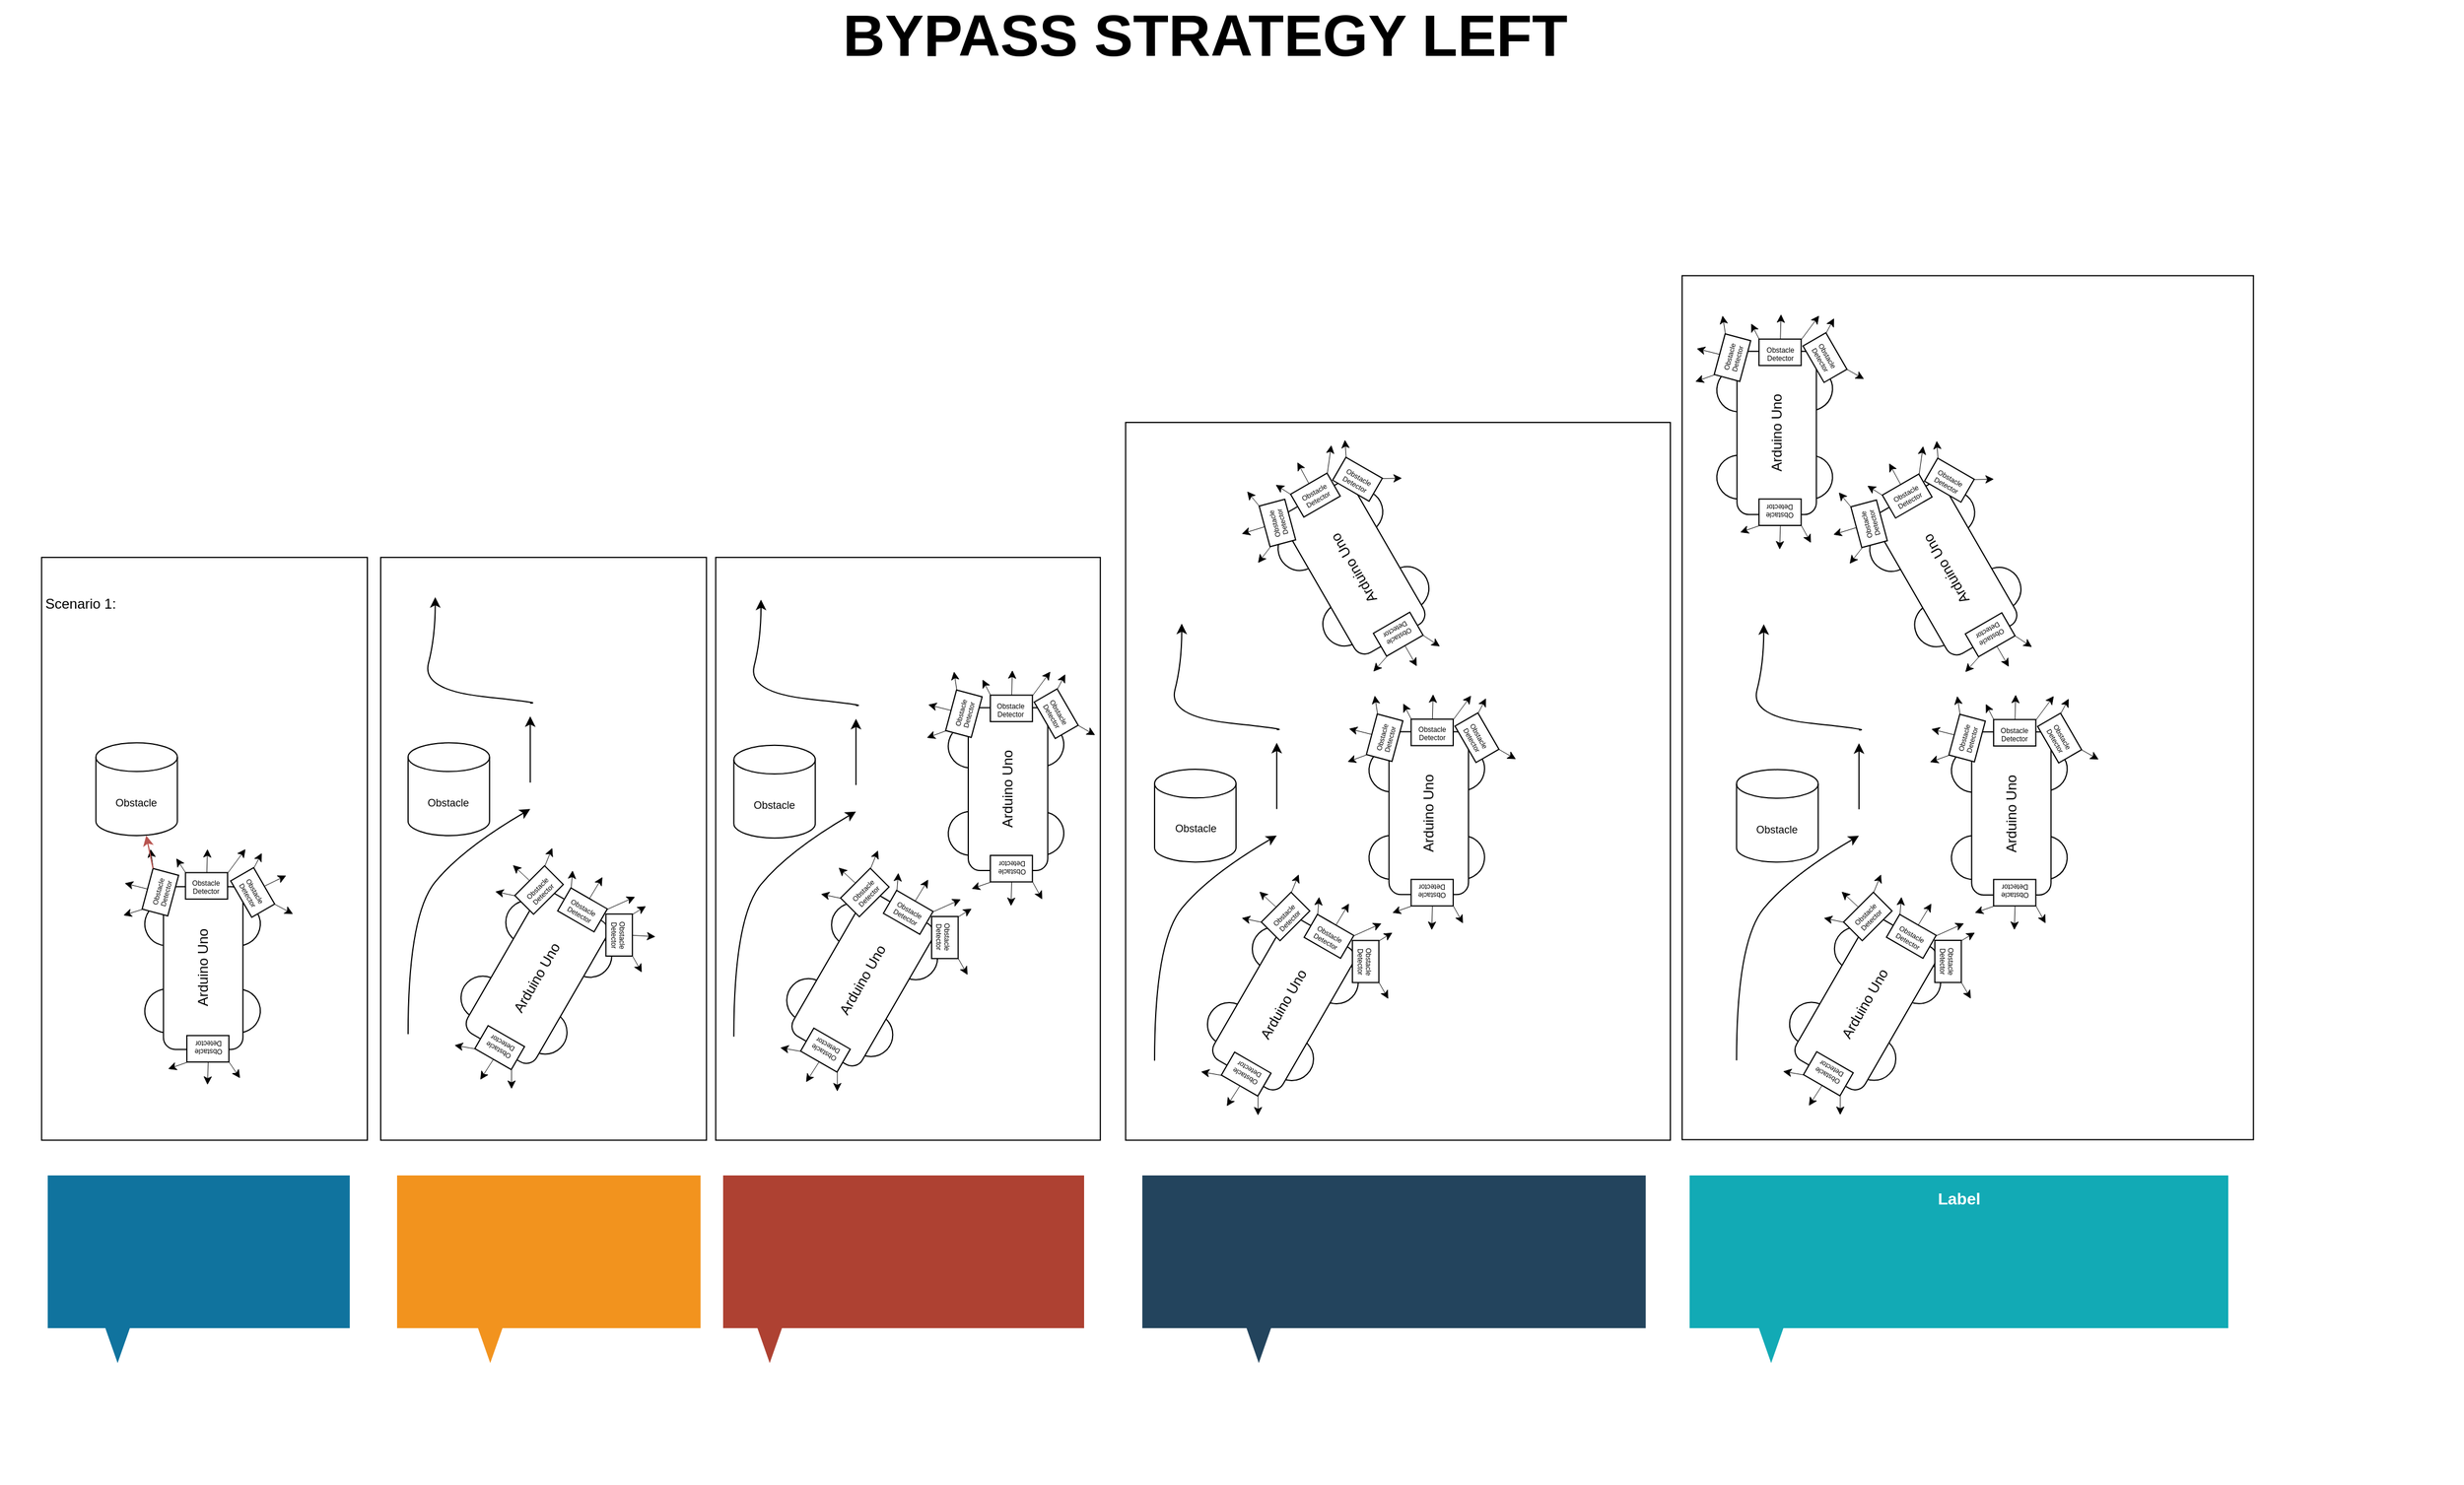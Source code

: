 <mxfile version="24.5.1" type="device">
  <diagram name="bypass strategy left" id="dR8AafDq_mMVZ9N_Uit_">
    <mxGraphModel dx="1714" dy="1198" grid="1" gridSize="10" guides="1" tooltips="1" connect="1" arrows="1" fold="1" page="1" pageScale="1" pageWidth="2336" pageHeight="1654" math="0" shadow="0">
      <root>
        <mxCell id="0" />
        <mxCell id="1" parent="0" />
        <mxCell id="AN7pkXZCnYP8iV07z2iw-1" value="&lt;span style=&quot;font-size: 50px;&quot;&gt;&lt;b style=&quot;font-size: 50px;&quot;&gt;BYPASS STRATEGY LEFT&lt;/b&gt;&lt;/span&gt;" style="text;html=1;align=center;verticalAlign=middle;whiteSpace=wrap;rounded=0;fontSize=50;" vertex="1" parent="1">
          <mxGeometry x="770" y="50" width="820" height="30" as="geometry" />
        </mxCell>
        <mxCell id="AN7pkXZCnYP8iV07z2iw-753" value="" style="group" vertex="1" connectable="0" parent="1">
          <mxGeometry x="1096" y="280" width="1163.52" height="821.07" as="geometry" />
        </mxCell>
        <mxCell id="AN7pkXZCnYP8iV07z2iw-179" value="" style="group;rotation=-30;" vertex="1" connectable="0" parent="AN7pkXZCnYP8iV07z2iw-753">
          <mxGeometry x="180.39" y="21.52" width="303.05" height="778.2" as="geometry" />
        </mxCell>
        <mxCell id="AN7pkXZCnYP8iV07z2iw-267" value="" style="rounded=0;whiteSpace=wrap;html=1;" vertex="1" parent="AN7pkXZCnYP8iV07z2iw-179">
          <mxGeometry x="-516.724" y="212.424" width="330.231" height="500.772" as="geometry" />
        </mxCell>
        <mxCell id="AN7pkXZCnYP8iV07z2iw-269" value="" style="rounded=0;whiteSpace=wrap;html=1;" vertex="1" parent="AN7pkXZCnYP8iV07z2iw-179">
          <mxGeometry x="-164.719" y="96.476" width="467.769" height="616.724" as="geometry" />
        </mxCell>
        <mxCell id="AN7pkXZCnYP8iV07z2iw-235" value="" style="rounded=0;whiteSpace=wrap;html=1;" vertex="1" parent="AN7pkXZCnYP8iV07z2iw-179">
          <mxGeometry x="-804.458" y="212.424" width="279.738" height="500.772" as="geometry" />
        </mxCell>
        <mxCell id="AN7pkXZCnYP8iV07z2iw-234" value="" style="rounded=0;whiteSpace=wrap;html=1;" vertex="1" parent="AN7pkXZCnYP8iV07z2iw-179">
          <mxGeometry x="-1095.642" y="212.424" width="279.738" height="500.772" as="geometry" />
        </mxCell>
        <mxCell id="AN7pkXZCnYP8iV07z2iw-2" value="Scenario 1:&amp;nbsp;" style="text;html=1;align=center;verticalAlign=middle;whiteSpace=wrap;rounded=0;" vertex="1" parent="AN7pkXZCnYP8iV07z2iw-179">
          <mxGeometry x="-1130.61" y="235.186" width="139.869" height="34.144" as="geometry" />
        </mxCell>
        <mxCell id="AN7pkXZCnYP8iV07z2iw-20" value="&lt;font style=&quot;font-size: 9px;&quot;&gt;Obstacle&lt;/font&gt;" style="shape=cylinder3;whiteSpace=wrap;html=1;boundedLbl=1;backgroundOutline=1;size=12.304;" vertex="1" parent="AN7pkXZCnYP8iV07z2iw-179">
          <mxGeometry x="-1049.019" y="371.76" width="69.935" height="79.668" as="geometry" />
        </mxCell>
        <mxCell id="AN7pkXZCnYP8iV07z2iw-6" value="" style="ellipse;whiteSpace=wrap;html=1;aspect=fixed;rotation=-30;" vertex="1" parent="AN7pkXZCnYP8iV07z2iw-179">
          <mxGeometry x="-1007.012" y="583.45" width="37.392" height="37.392" as="geometry" />
        </mxCell>
        <mxCell id="AN7pkXZCnYP8iV07z2iw-5" value="" style="ellipse;whiteSpace=wrap;html=1;aspect=fixed;rotation=-30;" vertex="1" parent="AN7pkXZCnYP8iV07z2iw-179">
          <mxGeometry x="-945.236" y="583.45" width="37.392" height="37.392" as="geometry" />
        </mxCell>
        <mxCell id="AN7pkXZCnYP8iV07z2iw-4" value="" style="ellipse;whiteSpace=wrap;html=1;aspect=fixed;rotation=-30;" vertex="1" parent="AN7pkXZCnYP8iV07z2iw-179">
          <mxGeometry x="-945.236" y="508.665" width="37.392" height="37.392" as="geometry" />
        </mxCell>
        <mxCell id="AN7pkXZCnYP8iV07z2iw-7" value="" style="ellipse;whiteSpace=wrap;html=1;aspect=fixed;rotation=-30;" vertex="1" parent="AN7pkXZCnYP8iV07z2iw-179">
          <mxGeometry x="-1007.012" y="508.665" width="37.392" height="37.392" as="geometry" />
        </mxCell>
        <mxCell id="AN7pkXZCnYP8iV07z2iw-3" value="Arduino Uno" style="rounded=1;whiteSpace=wrap;html=1;rotation=-90;" vertex="1" parent="AN7pkXZCnYP8iV07z2iw-179">
          <mxGeometry x="-1026.827" y="531.097" width="139.869" height="68.287" as="geometry" />
        </mxCell>
        <mxCell id="AN7pkXZCnYP8iV07z2iw-32" value="" style="group" vertex="1" connectable="0" parent="AN7pkXZCnYP8iV07z2iw-179">
          <mxGeometry x="-1029.628" y="474.641" width="52.18" height="45.285" as="geometry" />
        </mxCell>
        <mxCell id="AN7pkXZCnYP8iV07z2iw-23" value="" style="group;rotation=15;" vertex="1" connectable="0" parent="AN7pkXZCnYP8iV07z2iw-32">
          <mxGeometry x="3.921" y="5.002" width="44.339" height="35.282" as="geometry" />
        </mxCell>
        <mxCell id="AN7pkXZCnYP8iV07z2iw-15" value="" style="endArrow=classic;html=1;rounded=0;strokeWidth=0.5;exitX=0.5;exitY=0;exitDx=0;exitDy=0;" edge="1" parent="AN7pkXZCnYP8iV07z2iw-23" source="AN7pkXZCnYP8iV07z2iw-11">
          <mxGeometry width="50" height="50" relative="1" as="geometry">
            <mxPoint x="-10.49" y="14.796" as="sourcePoint" />
            <mxPoint x="1.166" y="12.519" as="targetPoint" />
          </mxGeometry>
        </mxCell>
        <mxCell id="AN7pkXZCnYP8iV07z2iw-11" value="&lt;p style=&quot;line-height: 40%;&quot;&gt;&lt;font style=&quot;font-size: 6px;&quot;&gt;Obstacle Detector&lt;/font&gt;&lt;/p&gt;" style="rounded=0;whiteSpace=wrap;html=1;rotation=-75;" vertex="1" parent="AN7pkXZCnYP8iV07z2iw-23">
          <mxGeometry x="13.987" y="9.105" width="36.133" height="22.762" as="geometry" />
        </mxCell>
        <mxCell id="AN7pkXZCnYP8iV07z2iw-29" value="" style="endArrow=classic;html=1;rounded=0;strokeWidth=0.5;exitX=1;exitY=0;exitDx=0;exitDy=0;" edge="1" parent="AN7pkXZCnYP8iV07z2iw-23" source="AN7pkXZCnYP8iV07z2iw-11">
          <mxGeometry width="50" height="50" relative="1" as="geometry">
            <mxPoint x="19.815" y="4.552" as="sourcePoint" />
            <mxPoint x="23.312" y="-16.833" as="targetPoint" />
          </mxGeometry>
        </mxCell>
        <mxCell id="AN7pkXZCnYP8iV07z2iw-31" value="" style="endArrow=classic;html=1;rounded=0;strokeWidth=0.5;exitX=0;exitY=0;exitDx=0;exitDy=0;" edge="1" parent="AN7pkXZCnYP8iV07z2iw-32" source="AN7pkXZCnYP8iV07z2iw-11">
          <mxGeometry width="50" height="50" relative="1" as="geometry">
            <mxPoint x="41.219" y="16.383" as="sourcePoint" />
            <mxPoint x="3.921" y="45.075" as="targetPoint" />
          </mxGeometry>
        </mxCell>
        <mxCell id="AN7pkXZCnYP8iV07z2iw-34" value="" style="group;rotation=75;" vertex="1" connectable="0" parent="AN7pkXZCnYP8iV07z2iw-179">
          <mxGeometry x="-979.089" y="462.805" width="52.18" height="45.285" as="geometry" />
        </mxCell>
        <mxCell id="AN7pkXZCnYP8iV07z2iw-35" value="" style="group;rotation=90;" vertex="1" connectable="0" parent="AN7pkXZCnYP8iV07z2iw-34">
          <mxGeometry x="3.497" y="4.552" width="44.339" height="35.282" as="geometry" />
        </mxCell>
        <mxCell id="AN7pkXZCnYP8iV07z2iw-36" value="" style="endArrow=classic;html=1;rounded=0;strokeWidth=0.5;exitX=0.5;exitY=0;exitDx=0;exitDy=0;" edge="1" parent="AN7pkXZCnYP8iV07z2iw-35" source="AN7pkXZCnYP8iV07z2iw-37">
          <mxGeometry width="50" height="50" relative="1" as="geometry">
            <mxPoint x="17.484" y="-14.796" as="sourcePoint" />
            <mxPoint x="22.146" y="-4.552" as="targetPoint" />
          </mxGeometry>
        </mxCell>
        <mxCell id="AN7pkXZCnYP8iV07z2iw-37" value="&lt;p style=&quot;line-height: 40%;&quot;&gt;&lt;font style=&quot;font-size: 6px;&quot;&gt;Obstacle Detector&lt;/font&gt;&lt;/p&gt;" style="rounded=0;whiteSpace=wrap;html=1;rotation=0;" vertex="1" parent="AN7pkXZCnYP8iV07z2iw-35">
          <mxGeometry x="3.497" y="15.934" width="36.133" height="22.762" as="geometry" />
        </mxCell>
        <mxCell id="AN7pkXZCnYP8iV07z2iw-38" value="" style="endArrow=classic;html=1;rounded=0;strokeWidth=0.5;exitX=1;exitY=0;exitDx=0;exitDy=0;" edge="1" parent="AN7pkXZCnYP8iV07z2iw-35" source="AN7pkXZCnYP8iV07z2iw-37">
          <mxGeometry width="50" height="50" relative="1" as="geometry">
            <mxPoint x="34.967" y="11.381" as="sourcePoint" />
            <mxPoint x="54.786" y="-4.547" as="targetPoint" />
          </mxGeometry>
        </mxCell>
        <mxCell id="AN7pkXZCnYP8iV07z2iw-39" value="" style="endArrow=classic;html=1;rounded=0;strokeWidth=0.5;exitX=0;exitY=0;exitDx=0;exitDy=0;" edge="1" parent="AN7pkXZCnYP8iV07z2iw-34" source="AN7pkXZCnYP8iV07z2iw-37">
          <mxGeometry width="50" height="50" relative="1" as="geometry">
            <mxPoint x="36.133" y="35.282" as="sourcePoint" />
            <mxPoint x="-1.166" y="7.967" as="targetPoint" />
          </mxGeometry>
        </mxCell>
        <mxCell id="AN7pkXZCnYP8iV07z2iw-41" value="" style="group;rotation=-225;" vertex="1" connectable="0" parent="AN7pkXZCnYP8iV07z2iw-179">
          <mxGeometry x="-932.466" y="474.186" width="52.18" height="45.285" as="geometry" />
        </mxCell>
        <mxCell id="AN7pkXZCnYP8iV07z2iw-42" value="" style="group;rotation=-210;" vertex="1" connectable="0" parent="AN7pkXZCnYP8iV07z2iw-41">
          <mxGeometry x="4.662" y="4.552" width="44.339" height="35.282" as="geometry" />
        </mxCell>
        <mxCell id="AN7pkXZCnYP8iV07z2iw-43" value="" style="endArrow=classic;html=1;rounded=0;strokeWidth=0.5;exitX=0.5;exitY=0;exitDx=0;exitDy=0;" edge="1" parent="AN7pkXZCnYP8iV07z2iw-42" source="AN7pkXZCnYP8iV07z2iw-44">
          <mxGeometry width="50" height="50" relative="1" as="geometry">
            <mxPoint x="48.954" y="-2.276" as="sourcePoint" />
            <mxPoint x="41.961" y="6.829" as="targetPoint" />
          </mxGeometry>
        </mxCell>
        <mxCell id="AN7pkXZCnYP8iV07z2iw-44" value="&lt;p style=&quot;line-height: 40%;&quot;&gt;&lt;font style=&quot;font-size: 6px;&quot;&gt;Obstacle Detector&lt;/font&gt;&lt;/p&gt;" style="rounded=0;whiteSpace=wrap;html=1;rotation=-300;" vertex="1" parent="AN7pkXZCnYP8iV07z2iw-42">
          <mxGeometry x="-4.662" y="10.243" width="36.133" height="22.762" as="geometry" />
        </mxCell>
        <mxCell id="AN7pkXZCnYP8iV07z2iw-45" value="" style="endArrow=classic;html=1;rounded=0;strokeWidth=0.5;exitX=1;exitY=0;exitDx=0;exitDy=0;" edge="1" parent="AN7pkXZCnYP8iV07z2iw-42" source="AN7pkXZCnYP8iV07z2iw-44">
          <mxGeometry width="50" height="50" relative="1" as="geometry">
            <mxPoint x="33.802" y="25.039" as="sourcePoint" />
            <mxPoint x="47.789" y="39.834" as="targetPoint" />
          </mxGeometry>
        </mxCell>
        <mxCell id="AN7pkXZCnYP8iV07z2iw-46" value="" style="endArrow=classic;html=1;rounded=0;strokeWidth=0.5;exitX=0;exitY=0;exitDx=0;exitDy=0;" edge="1" parent="AN7pkXZCnYP8iV07z2iw-41" source="AN7pkXZCnYP8iV07z2iw-44">
          <mxGeometry width="50" height="50" relative="1" as="geometry">
            <mxPoint x="19.815" y="37.558" as="sourcePoint" />
            <mxPoint x="25.643" y="-7.967" as="targetPoint" />
          </mxGeometry>
        </mxCell>
        <mxCell id="AN7pkXZCnYP8iV07z2iw-47" value="" style="group;rotation=-105;" vertex="1" connectable="0" parent="AN7pkXZCnYP8iV07z2iw-179">
          <mxGeometry x="-979.089" y="622.141" width="52.18" height="45.285" as="geometry" />
        </mxCell>
        <mxCell id="AN7pkXZCnYP8iV07z2iw-48" value="" style="group;rotation=-90;" vertex="1" connectable="0" parent="AN7pkXZCnYP8iV07z2iw-47">
          <mxGeometry x="3.497" y="4.552" width="44.339" height="35.282" as="geometry" />
        </mxCell>
        <mxCell id="AN7pkXZCnYP8iV07z2iw-49" value="" style="endArrow=classic;html=1;rounded=0;strokeWidth=0.5;exitX=0.5;exitY=0;exitDx=0;exitDy=0;" edge="1" parent="AN7pkXZCnYP8iV07z2iw-48" source="AN7pkXZCnYP8iV07z2iw-50">
          <mxGeometry width="50" height="50" relative="1" as="geometry">
            <mxPoint x="27.974" y="48.939" as="sourcePoint" />
            <mxPoint x="22.146" y="38.696" as="targetPoint" />
          </mxGeometry>
        </mxCell>
        <mxCell id="AN7pkXZCnYP8iV07z2iw-50" value="&lt;p style=&quot;line-height: 40%;&quot;&gt;&lt;font style=&quot;font-size: 6px;&quot;&gt;Obstacle Detector&lt;/font&gt;&lt;/p&gt;" style="rounded=0;whiteSpace=wrap;html=1;rotation=-180;" vertex="1" parent="AN7pkXZCnYP8iV07z2iw-48">
          <mxGeometry x="4.662" y="-3.414" width="36.133" height="22.762" as="geometry" />
        </mxCell>
        <mxCell id="AN7pkXZCnYP8iV07z2iw-51" value="" style="endArrow=classic;html=1;rounded=0;strokeWidth=0.5;exitX=1;exitY=0;exitDx=0;exitDy=0;" edge="1" parent="AN7pkXZCnYP8iV07z2iw-48" source="AN7pkXZCnYP8iV07z2iw-50">
          <mxGeometry width="50" height="50" relative="1" as="geometry">
            <mxPoint x="9.325" y="22.762" as="sourcePoint" />
            <mxPoint x="-11.656" y="25.039" as="targetPoint" />
          </mxGeometry>
        </mxCell>
        <mxCell id="AN7pkXZCnYP8iV07z2iw-52" value="" style="endArrow=classic;html=1;rounded=0;strokeWidth=0.5;exitX=0;exitY=0;exitDx=0;exitDy=0;" edge="1" parent="AN7pkXZCnYP8iV07z2iw-47" source="AN7pkXZCnYP8iV07z2iw-50">
          <mxGeometry width="50" height="50" relative="1" as="geometry">
            <mxPoint x="16.318" y="10.243" as="sourcePoint" />
            <mxPoint x="53.617" y="37.558" as="targetPoint" />
          </mxGeometry>
        </mxCell>
        <mxCell id="AN7pkXZCnYP8iV07z2iw-53" value="" style="endArrow=classic;html=1;rounded=0;fillColor=#f8cecc;strokeColor=#b85450;exitX=1;exitY=0;exitDx=0;exitDy=0;" edge="1" parent="AN7pkXZCnYP8iV07z2iw-179" source="AN7pkXZCnYP8iV07z2iw-11" target="AN7pkXZCnYP8iV07z2iw-20">
          <mxGeometry width="50" height="50" relative="1" as="geometry">
            <mxPoint x="-990.74" y="474.646" as="sourcePoint" />
            <mxPoint x="-932.462" y="417.74" as="targetPoint" />
          </mxGeometry>
        </mxCell>
        <mxCell id="AN7pkXZCnYP8iV07z2iw-55" value="&lt;font style=&quot;font-size: 9px;&quot;&gt;Obstacle&lt;/font&gt;" style="shape=cylinder3;whiteSpace=wrap;html=1;boundedLbl=1;backgroundOutline=1;size=12.304;" vertex="1" parent="AN7pkXZCnYP8iV07z2iw-179">
          <mxGeometry x="-780.937" y="371.76" width="69.935" height="79.668" as="geometry" />
        </mxCell>
        <mxCell id="AN7pkXZCnYP8iV07z2iw-86" value="" style="group;rotation=30;" vertex="1" connectable="0" parent="AN7pkXZCnYP8iV07z2iw-179">
          <mxGeometry x="-743.642" y="466.361" width="158.097" height="220.271" as="geometry" />
        </mxCell>
        <mxCell id="AN7pkXZCnYP8iV07z2iw-56" value="" style="ellipse;whiteSpace=wrap;html=1;aspect=fixed;rotation=0;" vertex="1" parent="AN7pkXZCnYP8iV07z2iw-86">
          <mxGeometry x="8.159" y="105.845" width="37.392" height="37.392" as="geometry" />
        </mxCell>
        <mxCell id="AN7pkXZCnYP8iV07z2iw-57" value="" style="ellipse;whiteSpace=wrap;html=1;aspect=fixed;rotation=0;" vertex="1" parent="AN7pkXZCnYP8iV07z2iw-86">
          <mxGeometry x="61.776" y="135.436" width="37.392" height="37.392" as="geometry" />
        </mxCell>
        <mxCell id="AN7pkXZCnYP8iV07z2iw-58" value="" style="ellipse;whiteSpace=wrap;html=1;aspect=fixed;rotation=0;" vertex="1" parent="AN7pkXZCnYP8iV07z2iw-86">
          <mxGeometry x="100.24" y="69.425" width="37.392" height="37.392" as="geometry" />
        </mxCell>
        <mxCell id="AN7pkXZCnYP8iV07z2iw-59" value="" style="ellipse;whiteSpace=wrap;html=1;aspect=fixed;rotation=0;" vertex="1" parent="AN7pkXZCnYP8iV07z2iw-86">
          <mxGeometry x="46.623" y="40.972" width="37.392" height="37.392" as="geometry" />
        </mxCell>
        <mxCell id="AN7pkXZCnYP8iV07z2iw-60" value="Arduino Uno" style="rounded=1;whiteSpace=wrap;html=1;rotation=-60;" vertex="1" parent="AN7pkXZCnYP8iV07z2iw-86">
          <mxGeometry x="3.497" y="72.84" width="139.869" height="68.287" as="geometry" />
        </mxCell>
        <mxCell id="AN7pkXZCnYP8iV07z2iw-61" value="" style="group;rotation=30;" vertex="1" connectable="0" parent="AN7pkXZCnYP8iV07z2iw-86">
          <mxGeometry x="41.961" y="2.276" width="52.18" height="45.285" as="geometry" />
        </mxCell>
        <mxCell id="AN7pkXZCnYP8iV07z2iw-62" value="" style="group;rotation=45;" vertex="1" connectable="0" parent="AN7pkXZCnYP8iV07z2iw-61">
          <mxGeometry x="3.497" y="4.552" width="44.339" height="35.282" as="geometry" />
        </mxCell>
        <mxCell id="AN7pkXZCnYP8iV07z2iw-63" value="" style="endArrow=classic;html=1;rounded=0;strokeWidth=0.5;exitX=0.5;exitY=0;exitDx=0;exitDy=0;" edge="1" parent="AN7pkXZCnYP8iV07z2iw-62" source="AN7pkXZCnYP8iV07z2iw-64">
          <mxGeometry width="50" height="50" relative="1" as="geometry">
            <mxPoint x="-4.662" as="sourcePoint" />
            <mxPoint x="6.993" y="3.414" as="targetPoint" />
          </mxGeometry>
        </mxCell>
        <mxCell id="AN7pkXZCnYP8iV07z2iw-64" value="&lt;p style=&quot;line-height: 40%;&quot;&gt;&lt;font style=&quot;font-size: 6px;&quot;&gt;Obstacle Detector&lt;/font&gt;&lt;/p&gt;" style="rounded=0;whiteSpace=wrap;html=1;rotation=-45;" vertex="1" parent="AN7pkXZCnYP8iV07z2iw-62">
          <mxGeometry x="11.656" y="13.657" width="36.133" height="22.762" as="geometry" />
        </mxCell>
        <mxCell id="AN7pkXZCnYP8iV07z2iw-65" value="" style="endArrow=classic;html=1;rounded=0;strokeWidth=0.5;exitX=1;exitY=0;exitDx=0;exitDy=0;" edge="1" parent="AN7pkXZCnYP8iV07z2iw-62" source="AN7pkXZCnYP8iV07z2iw-64">
          <mxGeometry width="50" height="50" relative="1" as="geometry">
            <mxPoint x="26.808" y="5.691" as="sourcePoint" />
            <mxPoint x="40.795" y="-11.381" as="targetPoint" />
          </mxGeometry>
        </mxCell>
        <mxCell id="AN7pkXZCnYP8iV07z2iw-66" value="" style="endArrow=classic;html=1;rounded=0;strokeWidth=0.5;exitX=0;exitY=0;exitDx=0;exitDy=0;" edge="1" parent="AN7pkXZCnYP8iV07z2iw-61" source="AN7pkXZCnYP8iV07z2iw-64">
          <mxGeometry width="50" height="50" relative="1" as="geometry">
            <mxPoint x="41.961" y="25.039" as="sourcePoint" />
            <mxPoint x="-4.662" y="30.729" as="targetPoint" />
          </mxGeometry>
        </mxCell>
        <mxCell id="AN7pkXZCnYP8iV07z2iw-67" value="" style="group;rotation=105;" vertex="1" connectable="0" parent="AN7pkXZCnYP8iV07z2iw-86">
          <mxGeometry x="92.081" y="18.21" width="52.18" height="45.285" as="geometry" />
        </mxCell>
        <mxCell id="AN7pkXZCnYP8iV07z2iw-68" value="" style="group;rotation=120;" vertex="1" connectable="0" parent="AN7pkXZCnYP8iV07z2iw-67">
          <mxGeometry x="3.497" y="4.552" width="44.339" height="35.282" as="geometry" />
        </mxCell>
        <mxCell id="AN7pkXZCnYP8iV07z2iw-69" value="" style="endArrow=classic;html=1;rounded=0;strokeWidth=0.5;exitX=0.5;exitY=0;exitDx=0;exitDy=0;" edge="1" parent="AN7pkXZCnYP8iV07z2iw-68" source="AN7pkXZCnYP8iV07z2iw-70">
          <mxGeometry width="50" height="50" relative="1" as="geometry">
            <mxPoint x="33.802" y="-12.519" as="sourcePoint" />
            <mxPoint x="33.802" y="-2.276" as="targetPoint" />
          </mxGeometry>
        </mxCell>
        <mxCell id="AN7pkXZCnYP8iV07z2iw-70" value="&lt;p style=&quot;line-height: 40%;&quot;&gt;&lt;font style=&quot;font-size: 6px;&quot;&gt;Obstacle Detector&lt;/font&gt;&lt;/p&gt;" style="rounded=0;whiteSpace=wrap;html=1;rotation=30;" vertex="1" parent="AN7pkXZCnYP8iV07z2iw-68">
          <mxGeometry x="-1.166" y="14.796" width="36.133" height="22.762" as="geometry" />
        </mxCell>
        <mxCell id="AN7pkXZCnYP8iV07z2iw-71" value="" style="endArrow=classic;html=1;rounded=0;strokeWidth=0.5;exitX=1;exitY=0;exitDx=0;exitDy=0;" edge="1" parent="AN7pkXZCnYP8iV07z2iw-68" source="AN7pkXZCnYP8iV07z2iw-70">
          <mxGeometry width="50" height="50" relative="1" as="geometry">
            <mxPoint x="36.133" y="18.21" as="sourcePoint" />
            <mxPoint x="61.776" y="14.796" as="targetPoint" />
          </mxGeometry>
        </mxCell>
        <mxCell id="AN7pkXZCnYP8iV07z2iw-72" value="" style="endArrow=classic;html=1;rounded=0;strokeWidth=0.5;exitX=0;exitY=0;exitDx=0;exitDy=0;" edge="1" parent="AN7pkXZCnYP8iV07z2iw-67" source="AN7pkXZCnYP8iV07z2iw-70">
          <mxGeometry width="50" height="50" relative="1" as="geometry">
            <mxPoint x="27.974" y="38.696" as="sourcePoint" />
            <mxPoint x="11.656" y="-3.414" as="targetPoint" />
          </mxGeometry>
        </mxCell>
        <mxCell id="AN7pkXZCnYP8iV07z2iw-73" value="" style="group;rotation=-195;" vertex="1" connectable="0" parent="AN7pkXZCnYP8iV07z2iw-86">
          <mxGeometry x="125.882" y="48.939" width="52.18" height="45.285" as="geometry" />
        </mxCell>
        <mxCell id="AN7pkXZCnYP8iV07z2iw-74" value="" style="group;rotation=-180;" vertex="1" connectable="0" parent="AN7pkXZCnYP8iV07z2iw-73">
          <mxGeometry x="4.662" y="4.552" width="44.339" height="35.282" as="geometry" />
        </mxCell>
        <mxCell id="AN7pkXZCnYP8iV07z2iw-75" value="" style="endArrow=classic;html=1;rounded=0;strokeWidth=0.5;exitX=0.5;exitY=0;exitDx=0;exitDy=0;" edge="1" parent="AN7pkXZCnYP8iV07z2iw-74" source="AN7pkXZCnYP8iV07z2iw-76">
          <mxGeometry width="50" height="50" relative="1" as="geometry">
            <mxPoint x="55.948" y="12.519" as="sourcePoint" />
            <mxPoint x="44.292" y="18.21" as="targetPoint" />
          </mxGeometry>
        </mxCell>
        <mxCell id="AN7pkXZCnYP8iV07z2iw-76" value="&lt;p style=&quot;line-height: 40%;&quot;&gt;&lt;font style=&quot;font-size: 6px;&quot;&gt;Obstacle Detector&lt;/font&gt;&lt;/p&gt;" style="rounded=0;whiteSpace=wrap;html=1;rotation=-270;" vertex="1" parent="AN7pkXZCnYP8iV07z2iw-74">
          <mxGeometry x="-4.662" y="5.691" width="36.133" height="22.762" as="geometry" />
        </mxCell>
        <mxCell id="AN7pkXZCnYP8iV07z2iw-77" value="" style="endArrow=classic;html=1;rounded=0;strokeWidth=0.5;exitX=1;exitY=0;exitDx=0;exitDy=0;" edge="1" parent="AN7pkXZCnYP8iV07z2iw-74" source="AN7pkXZCnYP8iV07z2iw-76">
          <mxGeometry width="50" height="50" relative="1" as="geometry">
            <mxPoint x="27.974" y="30.729" as="sourcePoint" />
            <mxPoint x="32.636" y="48.939" as="targetPoint" />
          </mxGeometry>
        </mxCell>
        <mxCell id="AN7pkXZCnYP8iV07z2iw-78" value="" style="endArrow=classic;html=1;rounded=0;strokeWidth=0.5;exitX=0;exitY=0;exitDx=0;exitDy=0;" edge="1" parent="AN7pkXZCnYP8iV07z2iw-73" source="AN7pkXZCnYP8iV07z2iw-76">
          <mxGeometry width="50" height="50" relative="1" as="geometry">
            <mxPoint x="12.821" y="31.867" as="sourcePoint" />
            <mxPoint x="40.795" y="-3.414" as="targetPoint" />
          </mxGeometry>
        </mxCell>
        <mxCell id="AN7pkXZCnYP8iV07z2iw-79" value="" style="group;rotation=-75;" vertex="1" connectable="0" parent="AN7pkXZCnYP8iV07z2iw-86">
          <mxGeometry x="10.49" y="153.646" width="52.18" height="45.285" as="geometry" />
        </mxCell>
        <mxCell id="AN7pkXZCnYP8iV07z2iw-80" value="" style="group;rotation=-60;" vertex="1" connectable="0" parent="AN7pkXZCnYP8iV07z2iw-79">
          <mxGeometry x="3.497" y="4.552" width="44.339" height="35.282" as="geometry" />
        </mxCell>
        <mxCell id="AN7pkXZCnYP8iV07z2iw-81" value="" style="endArrow=classic;html=1;rounded=0;strokeWidth=0.5;exitX=0.5;exitY=0;exitDx=0;exitDy=0;" edge="1" parent="AN7pkXZCnYP8iV07z2iw-80" source="AN7pkXZCnYP8iV07z2iw-82">
          <mxGeometry width="50" height="50" relative="1" as="geometry">
            <mxPoint x="11.656" y="47.801" as="sourcePoint" />
            <mxPoint x="10.49" y="36.42" as="targetPoint" />
          </mxGeometry>
        </mxCell>
        <mxCell id="AN7pkXZCnYP8iV07z2iw-82" value="&lt;p style=&quot;line-height: 40%;&quot;&gt;&lt;font style=&quot;font-size: 6px;&quot;&gt;Obstacle Detector&lt;/font&gt;&lt;/p&gt;" style="rounded=0;whiteSpace=wrap;html=1;rotation=-150;" vertex="1" parent="AN7pkXZCnYP8iV07z2iw-80">
          <mxGeometry x="9.325" y="-2.276" width="36.133" height="22.762" as="geometry" />
        </mxCell>
        <mxCell id="AN7pkXZCnYP8iV07z2iw-83" value="" style="endArrow=classic;html=1;rounded=0;strokeWidth=0.5;exitX=1;exitY=0;exitDx=0;exitDy=0;" edge="1" parent="AN7pkXZCnYP8iV07z2iw-80" source="AN7pkXZCnYP8iV07z2iw-82">
          <mxGeometry width="50" height="50" relative="1" as="geometry">
            <mxPoint x="8.159" y="15.934" as="sourcePoint" />
            <mxPoint x="-11.656" y="6.829" as="targetPoint" />
          </mxGeometry>
        </mxCell>
        <mxCell id="AN7pkXZCnYP8iV07z2iw-84" value="" style="endArrow=classic;html=1;rounded=0;strokeWidth=0.5;exitX=0;exitY=0;exitDx=0;exitDy=0;" edge="1" parent="AN7pkXZCnYP8iV07z2iw-79" source="AN7pkXZCnYP8iV07z2iw-82">
          <mxGeometry width="50" height="50" relative="1" as="geometry">
            <mxPoint x="24.477" y="6.829" as="sourcePoint" />
            <mxPoint x="40.795" y="48.939" as="targetPoint" />
          </mxGeometry>
        </mxCell>
        <mxCell id="AN7pkXZCnYP8iV07z2iw-87" value="" style="curved=1;endArrow=classic;html=1;rounded=0;" edge="1" parent="AN7pkXZCnYP8iV07z2iw-179">
          <mxGeometry width="50" height="50" relative="1" as="geometry">
            <mxPoint x="-780.937" y="622.146" as="sourcePoint" />
            <mxPoint x="-676.035" y="428.666" as="targetPoint" />
            <Array as="points">
              <mxPoint x="-780.937" y="519.716" />
              <mxPoint x="-734.313" y="462.81" />
            </Array>
          </mxGeometry>
        </mxCell>
        <mxCell id="AN7pkXZCnYP8iV07z2iw-88" value="" style="endArrow=classic;html=1;rounded=0;" edge="1" parent="AN7pkXZCnYP8iV07z2iw-179">
          <mxGeometry width="50" height="50" relative="1" as="geometry">
            <mxPoint x="-676.035" y="405.904" as="sourcePoint" />
            <mxPoint x="-676.035" y="348.998" as="targetPoint" />
          </mxGeometry>
        </mxCell>
        <mxCell id="AN7pkXZCnYP8iV07z2iw-89" value="" style="curved=1;endArrow=classic;html=1;rounded=0;" edge="1" parent="AN7pkXZCnYP8iV07z2iw-179">
          <mxGeometry width="50" height="50" relative="1" as="geometry">
            <mxPoint x="-676.035" y="337.617" as="sourcePoint" />
            <mxPoint x="-757.625" y="246.567" as="targetPoint" />
            <Array as="points">
              <mxPoint x="-664.379" y="337.617" />
              <mxPoint x="-769.281" y="326.236" />
              <mxPoint x="-757.625" y="280.711" />
            </Array>
          </mxGeometry>
        </mxCell>
        <mxCell id="AN7pkXZCnYP8iV07z2iw-90" value="&lt;font style=&quot;font-size: 9px;&quot;&gt;Obstacle&lt;/font&gt;" style="shape=cylinder3;whiteSpace=wrap;html=1;boundedLbl=1;backgroundOutline=1;size=12.304;" vertex="1" parent="AN7pkXZCnYP8iV07z2iw-179">
          <mxGeometry x="-501.198" y="373.9" width="69.935" height="79.668" as="geometry" />
        </mxCell>
        <mxCell id="AN7pkXZCnYP8iV07z2iw-117" value="" style="curved=1;endArrow=classic;html=1;rounded=0;" edge="1" parent="AN7pkXZCnYP8iV07z2iw-179">
          <mxGeometry width="50" height="50" relative="1" as="geometry">
            <mxPoint x="-501.198" y="624.286" as="sourcePoint" />
            <mxPoint x="-396.296" y="430.806" as="targetPoint" />
            <Array as="points">
              <mxPoint x="-501.198" y="521.855" />
              <mxPoint x="-454.575" y="464.95" />
            </Array>
          </mxGeometry>
        </mxCell>
        <mxCell id="AN7pkXZCnYP8iV07z2iw-118" value="" style="endArrow=classic;html=1;rounded=0;" edge="1" parent="AN7pkXZCnYP8iV07z2iw-179">
          <mxGeometry width="50" height="50" relative="1" as="geometry">
            <mxPoint x="-396.296" y="408.044" as="sourcePoint" />
            <mxPoint x="-396.296" y="351.138" as="targetPoint" />
          </mxGeometry>
        </mxCell>
        <mxCell id="AN7pkXZCnYP8iV07z2iw-119" value="" style="curved=1;endArrow=classic;html=1;rounded=0;" edge="1" parent="AN7pkXZCnYP8iV07z2iw-179">
          <mxGeometry width="50" height="50" relative="1" as="geometry">
            <mxPoint x="-396.296" y="339.756" as="sourcePoint" />
            <mxPoint x="-477.887" y="248.707" as="targetPoint" />
            <Array as="points">
              <mxPoint x="-384.64" y="339.756" />
              <mxPoint x="-489.542" y="328.375" />
              <mxPoint x="-477.887" y="282.851" />
            </Array>
          </mxGeometry>
        </mxCell>
        <mxCell id="AN7pkXZCnYP8iV07z2iw-120" value="" style="group" vertex="1" connectable="0" parent="AN7pkXZCnYP8iV07z2iw-179">
          <mxGeometry x="-456.475" y="461.073" width="159.249" height="214.184" as="geometry" />
        </mxCell>
        <mxCell id="AN7pkXZCnYP8iV07z2iw-91" value="" style="ellipse;whiteSpace=wrap;html=1;aspect=fixed;rotation=0;" vertex="1" parent="AN7pkXZCnYP8iV07z2iw-120">
          <mxGeometry x="0.73" y="113.273" width="37.392" height="37.392" as="geometry" />
        </mxCell>
        <mxCell id="AN7pkXZCnYP8iV07z2iw-92" value="" style="ellipse;whiteSpace=wrap;html=1;aspect=fixed;rotation=0;" vertex="1" parent="AN7pkXZCnYP8iV07z2iw-120">
          <mxGeometry x="54.347" y="142.864" width="37.392" height="37.392" as="geometry" />
        </mxCell>
        <mxCell id="AN7pkXZCnYP8iV07z2iw-93" value="" style="ellipse;whiteSpace=wrap;html=1;aspect=fixed;rotation=0;" vertex="1" parent="AN7pkXZCnYP8iV07z2iw-120">
          <mxGeometry x="92.811" y="76.853" width="37.392" height="37.392" as="geometry" />
        </mxCell>
        <mxCell id="AN7pkXZCnYP8iV07z2iw-94" value="" style="ellipse;whiteSpace=wrap;html=1;aspect=fixed;rotation=0;" vertex="1" parent="AN7pkXZCnYP8iV07z2iw-120">
          <mxGeometry x="39.194" y="48.4" width="37.392" height="37.392" as="geometry" />
        </mxCell>
        <mxCell id="AN7pkXZCnYP8iV07z2iw-95" value="Arduino Uno" style="rounded=1;whiteSpace=wrap;html=1;rotation=-60;" vertex="1" parent="AN7pkXZCnYP8iV07z2iw-120">
          <mxGeometry x="-3.932" y="80.267" width="139.869" height="68.287" as="geometry" />
        </mxCell>
        <mxCell id="AN7pkXZCnYP8iV07z2iw-96" value="" style="group;rotation=30;" vertex="1" connectable="0" parent="AN7pkXZCnYP8iV07z2iw-120">
          <mxGeometry x="34.532" y="9.704" width="52.18" height="45.285" as="geometry" />
        </mxCell>
        <mxCell id="AN7pkXZCnYP8iV07z2iw-97" value="" style="group;rotation=45;" vertex="1" connectable="0" parent="AN7pkXZCnYP8iV07z2iw-96">
          <mxGeometry x="3.497" y="4.552" width="44.339" height="35.282" as="geometry" />
        </mxCell>
        <mxCell id="AN7pkXZCnYP8iV07z2iw-98" value="" style="endArrow=classic;html=1;rounded=0;strokeWidth=0.5;exitX=0.5;exitY=0;exitDx=0;exitDy=0;" edge="1" parent="AN7pkXZCnYP8iV07z2iw-97" source="AN7pkXZCnYP8iV07z2iw-99">
          <mxGeometry width="50" height="50" relative="1" as="geometry">
            <mxPoint x="-4.662" as="sourcePoint" />
            <mxPoint x="6.993" y="3.414" as="targetPoint" />
          </mxGeometry>
        </mxCell>
        <mxCell id="AN7pkXZCnYP8iV07z2iw-99" value="&lt;p style=&quot;line-height: 40%;&quot;&gt;&lt;font style=&quot;font-size: 6px;&quot;&gt;Obstacle Detector&lt;/font&gt;&lt;/p&gt;" style="rounded=0;whiteSpace=wrap;html=1;rotation=-45;" vertex="1" parent="AN7pkXZCnYP8iV07z2iw-97">
          <mxGeometry x="11.656" y="13.657" width="36.133" height="22.762" as="geometry" />
        </mxCell>
        <mxCell id="AN7pkXZCnYP8iV07z2iw-100" value="" style="endArrow=classic;html=1;rounded=0;strokeWidth=0.5;exitX=1;exitY=0;exitDx=0;exitDy=0;" edge="1" parent="AN7pkXZCnYP8iV07z2iw-97" source="AN7pkXZCnYP8iV07z2iw-99">
          <mxGeometry width="50" height="50" relative="1" as="geometry">
            <mxPoint x="26.808" y="5.691" as="sourcePoint" />
            <mxPoint x="40.795" y="-11.381" as="targetPoint" />
          </mxGeometry>
        </mxCell>
        <mxCell id="AN7pkXZCnYP8iV07z2iw-101" value="" style="endArrow=classic;html=1;rounded=0;strokeWidth=0.5;exitX=0;exitY=0;exitDx=0;exitDy=0;" edge="1" parent="AN7pkXZCnYP8iV07z2iw-96" source="AN7pkXZCnYP8iV07z2iw-99">
          <mxGeometry width="50" height="50" relative="1" as="geometry">
            <mxPoint x="41.961" y="25.039" as="sourcePoint" />
            <mxPoint x="-4.662" y="30.729" as="targetPoint" />
          </mxGeometry>
        </mxCell>
        <mxCell id="AN7pkXZCnYP8iV07z2iw-102" value="" style="group;rotation=105;" vertex="1" connectable="0" parent="AN7pkXZCnYP8iV07z2iw-120">
          <mxGeometry x="84.652" y="25.638" width="52.18" height="45.285" as="geometry" />
        </mxCell>
        <mxCell id="AN7pkXZCnYP8iV07z2iw-103" value="" style="group;rotation=120;" vertex="1" connectable="0" parent="AN7pkXZCnYP8iV07z2iw-102">
          <mxGeometry x="3.497" y="4.552" width="44.339" height="35.282" as="geometry" />
        </mxCell>
        <mxCell id="AN7pkXZCnYP8iV07z2iw-104" value="" style="endArrow=classic;html=1;rounded=0;strokeWidth=0.5;exitX=0.5;exitY=0;exitDx=0;exitDy=0;" edge="1" parent="AN7pkXZCnYP8iV07z2iw-103" source="AN7pkXZCnYP8iV07z2iw-105">
          <mxGeometry width="50" height="50" relative="1" as="geometry">
            <mxPoint x="33.802" y="-12.519" as="sourcePoint" />
            <mxPoint x="33.802" y="-2.276" as="targetPoint" />
          </mxGeometry>
        </mxCell>
        <mxCell id="AN7pkXZCnYP8iV07z2iw-105" value="&lt;p style=&quot;line-height: 40%;&quot;&gt;&lt;font style=&quot;font-size: 6px;&quot;&gt;Obstacle Detector&lt;/font&gt;&lt;/p&gt;" style="rounded=0;whiteSpace=wrap;html=1;rotation=30;" vertex="1" parent="AN7pkXZCnYP8iV07z2iw-103">
          <mxGeometry x="-1.166" y="14.796" width="36.133" height="22.762" as="geometry" />
        </mxCell>
        <mxCell id="AN7pkXZCnYP8iV07z2iw-106" value="" style="endArrow=classic;html=1;rounded=0;strokeWidth=0.5;exitX=1;exitY=0;exitDx=0;exitDy=0;" edge="1" parent="AN7pkXZCnYP8iV07z2iw-103" source="AN7pkXZCnYP8iV07z2iw-105">
          <mxGeometry width="50" height="50" relative="1" as="geometry">
            <mxPoint x="36.133" y="18.21" as="sourcePoint" />
            <mxPoint x="61.776" y="14.796" as="targetPoint" />
          </mxGeometry>
        </mxCell>
        <mxCell id="AN7pkXZCnYP8iV07z2iw-107" value="" style="endArrow=classic;html=1;rounded=0;strokeWidth=0.5;exitX=0;exitY=0;exitDx=0;exitDy=0;" edge="1" parent="AN7pkXZCnYP8iV07z2iw-102" source="AN7pkXZCnYP8iV07z2iw-105">
          <mxGeometry width="50" height="50" relative="1" as="geometry">
            <mxPoint x="27.974" y="38.696" as="sourcePoint" />
            <mxPoint x="11.656" y="-3.414" as="targetPoint" />
          </mxGeometry>
        </mxCell>
        <mxCell id="AN7pkXZCnYP8iV07z2iw-108" value="&lt;p style=&quot;line-height: 40%;&quot;&gt;&lt;font style=&quot;font-size: 6px;&quot;&gt;Obstacle Detector&lt;/font&gt;&lt;/p&gt;" style="rounded=0;whiteSpace=wrap;html=1;rotation=-270;" vertex="1" parent="AN7pkXZCnYP8iV07z2iw-120">
          <mxGeometry x="118.453" y="66.61" width="36.133" height="22.762" as="geometry" />
        </mxCell>
        <mxCell id="AN7pkXZCnYP8iV07z2iw-109" value="" style="endArrow=classic;html=1;rounded=0;strokeWidth=0.5;exitX=1;exitY=0;exitDx=0;exitDy=0;" edge="1" parent="AN7pkXZCnYP8iV07z2iw-120" source="AN7pkXZCnYP8iV07z2iw-108">
          <mxGeometry width="50" height="50" relative="1" as="geometry">
            <mxPoint x="151.09" y="91.649" as="sourcePoint" />
            <mxPoint x="155.752" y="109.859" as="targetPoint" />
          </mxGeometry>
        </mxCell>
        <mxCell id="AN7pkXZCnYP8iV07z2iw-110" value="" style="endArrow=classic;html=1;rounded=0;strokeWidth=0.5;exitX=0;exitY=0;exitDx=0;exitDy=0;" edge="1" parent="AN7pkXZCnYP8iV07z2iw-120" source="AN7pkXZCnYP8iV07z2iw-108">
          <mxGeometry width="50" height="50" relative="1" as="geometry">
            <mxPoint x="131.275" y="88.234" as="sourcePoint" />
            <mxPoint x="159.249" y="52.953" as="targetPoint" />
          </mxGeometry>
        </mxCell>
        <mxCell id="AN7pkXZCnYP8iV07z2iw-111" value="" style="group;rotation=-75;" vertex="1" connectable="0" parent="AN7pkXZCnYP8iV07z2iw-120">
          <mxGeometry x="3.061" y="161.074" width="52.18" height="45.285" as="geometry" />
        </mxCell>
        <mxCell id="AN7pkXZCnYP8iV07z2iw-112" value="" style="group;rotation=-60;" vertex="1" connectable="0" parent="AN7pkXZCnYP8iV07z2iw-111">
          <mxGeometry x="3.497" y="4.552" width="44.339" height="35.282" as="geometry" />
        </mxCell>
        <mxCell id="AN7pkXZCnYP8iV07z2iw-113" value="" style="endArrow=classic;html=1;rounded=0;strokeWidth=0.5;exitX=0.5;exitY=0;exitDx=0;exitDy=0;" edge="1" parent="AN7pkXZCnYP8iV07z2iw-112" source="AN7pkXZCnYP8iV07z2iw-114">
          <mxGeometry width="50" height="50" relative="1" as="geometry">
            <mxPoint x="11.656" y="47.801" as="sourcePoint" />
            <mxPoint x="10.49" y="36.42" as="targetPoint" />
          </mxGeometry>
        </mxCell>
        <mxCell id="AN7pkXZCnYP8iV07z2iw-114" value="&lt;p style=&quot;line-height: 40%;&quot;&gt;&lt;font style=&quot;font-size: 6px;&quot;&gt;Obstacle Detector&lt;/font&gt;&lt;/p&gt;" style="rounded=0;whiteSpace=wrap;html=1;rotation=-150;" vertex="1" parent="AN7pkXZCnYP8iV07z2iw-112">
          <mxGeometry x="9.325" y="-2.276" width="36.133" height="22.762" as="geometry" />
        </mxCell>
        <mxCell id="AN7pkXZCnYP8iV07z2iw-115" value="" style="endArrow=classic;html=1;rounded=0;strokeWidth=0.5;exitX=1;exitY=0;exitDx=0;exitDy=0;" edge="1" parent="AN7pkXZCnYP8iV07z2iw-112" source="AN7pkXZCnYP8iV07z2iw-114">
          <mxGeometry width="50" height="50" relative="1" as="geometry">
            <mxPoint x="8.159" y="15.934" as="sourcePoint" />
            <mxPoint x="-11.656" y="6.829" as="targetPoint" />
          </mxGeometry>
        </mxCell>
        <mxCell id="AN7pkXZCnYP8iV07z2iw-116" value="" style="endArrow=classic;html=1;rounded=0;strokeWidth=0.5;exitX=0;exitY=0;exitDx=0;exitDy=0;" edge="1" parent="AN7pkXZCnYP8iV07z2iw-111" source="AN7pkXZCnYP8iV07z2iw-114">
          <mxGeometry width="50" height="50" relative="1" as="geometry">
            <mxPoint x="24.477" y="6.829" as="sourcePoint" />
            <mxPoint x="40.795" y="48.939" as="targetPoint" />
          </mxGeometry>
        </mxCell>
        <mxCell id="AN7pkXZCnYP8iV07z2iw-121" value="" style="group;rotation=-30;" vertex="1" connectable="0" parent="AN7pkXZCnYP8iV07z2iw-179">
          <mxGeometry x="-338.017" y="292.096" width="159.249" height="214.184" as="geometry" />
        </mxCell>
        <mxCell id="AN7pkXZCnYP8iV07z2iw-122" value="" style="ellipse;whiteSpace=wrap;html=1;aspect=fixed;rotation=-30;" vertex="1" parent="AN7pkXZCnYP8iV07z2iw-121">
          <mxGeometry x="20.98" y="138.85" width="37.392" height="37.392" as="geometry" />
        </mxCell>
        <mxCell id="AN7pkXZCnYP8iV07z2iw-123" value="" style="ellipse;whiteSpace=wrap;html=1;aspect=fixed;rotation=-30;" vertex="1" parent="AN7pkXZCnYP8iV07z2iw-121">
          <mxGeometry x="82.756" y="138.85" width="37.392" height="37.392" as="geometry" />
        </mxCell>
        <mxCell id="AN7pkXZCnYP8iV07z2iw-124" value="" style="ellipse;whiteSpace=wrap;html=1;aspect=fixed;rotation=-30;" vertex="1" parent="AN7pkXZCnYP8iV07z2iw-121">
          <mxGeometry x="82.756" y="62.597" width="37.392" height="37.392" as="geometry" />
        </mxCell>
        <mxCell id="AN7pkXZCnYP8iV07z2iw-125" value="" style="ellipse;whiteSpace=wrap;html=1;aspect=fixed;rotation=-30;" vertex="1" parent="AN7pkXZCnYP8iV07z2iw-121">
          <mxGeometry x="20.98" y="63.735" width="37.392" height="37.392" as="geometry" />
        </mxCell>
        <mxCell id="AN7pkXZCnYP8iV07z2iw-126" value="Arduino Uno" style="rounded=1;whiteSpace=wrap;html=1;rotation=-90;" vertex="1" parent="AN7pkXZCnYP8iV07z2iw-121">
          <mxGeometry x="2.331" y="85.359" width="139.869" height="68.287" as="geometry" />
        </mxCell>
        <mxCell id="AN7pkXZCnYP8iV07z2iw-127" value="" style="group;rotation=0;" vertex="1" connectable="0" parent="AN7pkXZCnYP8iV07z2iw-121">
          <mxGeometry x="-1.166" y="29.591" width="52.18" height="45.285" as="geometry" />
        </mxCell>
        <mxCell id="AN7pkXZCnYP8iV07z2iw-128" value="" style="group;rotation=15;" vertex="1" connectable="0" parent="AN7pkXZCnYP8iV07z2iw-127">
          <mxGeometry x="3.497" y="4.552" width="44.339" height="35.282" as="geometry" />
        </mxCell>
        <mxCell id="AN7pkXZCnYP8iV07z2iw-129" value="" style="endArrow=classic;html=1;rounded=0;strokeWidth=0.5;exitX=0.5;exitY=0;exitDx=0;exitDy=0;" edge="1" parent="AN7pkXZCnYP8iV07z2iw-128" source="AN7pkXZCnYP8iV07z2iw-130">
          <mxGeometry width="50" height="50" relative="1" as="geometry">
            <mxPoint x="-10.49" y="14.796" as="sourcePoint" />
            <mxPoint x="1.166" y="12.519" as="targetPoint" />
          </mxGeometry>
        </mxCell>
        <mxCell id="AN7pkXZCnYP8iV07z2iw-130" value="&lt;p style=&quot;line-height: 40%;&quot;&gt;&lt;font style=&quot;font-size: 6px;&quot;&gt;Obstacle Detector&lt;/font&gt;&lt;/p&gt;" style="rounded=0;whiteSpace=wrap;html=1;rotation=-75;" vertex="1" parent="AN7pkXZCnYP8iV07z2iw-128">
          <mxGeometry x="13.987" y="9.105" width="36.133" height="22.762" as="geometry" />
        </mxCell>
        <mxCell id="AN7pkXZCnYP8iV07z2iw-131" value="" style="endArrow=classic;html=1;rounded=0;strokeWidth=0.5;exitX=1;exitY=0;exitDx=0;exitDy=0;" edge="1" parent="AN7pkXZCnYP8iV07z2iw-128" source="AN7pkXZCnYP8iV07z2iw-130">
          <mxGeometry width="50" height="50" relative="1" as="geometry">
            <mxPoint x="19.815" y="4.552" as="sourcePoint" />
            <mxPoint x="23.312" y="-15.934" as="targetPoint" />
          </mxGeometry>
        </mxCell>
        <mxCell id="AN7pkXZCnYP8iV07z2iw-132" value="" style="endArrow=classic;html=1;rounded=0;strokeWidth=0.5;exitX=0;exitY=0;exitDx=0;exitDy=0;" edge="1" parent="AN7pkXZCnYP8iV07z2iw-127" source="AN7pkXZCnYP8iV07z2iw-130">
          <mxGeometry width="50" height="50" relative="1" as="geometry">
            <mxPoint x="40.795" y="17.072" as="sourcePoint" />
            <mxPoint x="3.497" y="45.525" as="targetPoint" />
          </mxGeometry>
        </mxCell>
        <mxCell id="AN7pkXZCnYP8iV07z2iw-133" value="" style="group;rotation=75;" vertex="1" connectable="0" parent="AN7pkXZCnYP8iV07z2iw-121">
          <mxGeometry x="50.12" y="18.21" width="52.18" height="45.285" as="geometry" />
        </mxCell>
        <mxCell id="AN7pkXZCnYP8iV07z2iw-134" value="" style="group;rotation=90;" vertex="1" connectable="0" parent="AN7pkXZCnYP8iV07z2iw-133">
          <mxGeometry x="3.497" y="4.552" width="44.339" height="35.282" as="geometry" />
        </mxCell>
        <mxCell id="AN7pkXZCnYP8iV07z2iw-135" value="" style="endArrow=classic;html=1;rounded=0;strokeWidth=0.5;exitX=0.5;exitY=0;exitDx=0;exitDy=0;" edge="1" parent="AN7pkXZCnYP8iV07z2iw-134" source="AN7pkXZCnYP8iV07z2iw-136">
          <mxGeometry width="50" height="50" relative="1" as="geometry">
            <mxPoint x="17.484" y="-14.796" as="sourcePoint" />
            <mxPoint x="22.146" y="-5.691" as="targetPoint" />
          </mxGeometry>
        </mxCell>
        <mxCell id="AN7pkXZCnYP8iV07z2iw-136" value="&lt;p style=&quot;line-height: 40%;&quot;&gt;&lt;font style=&quot;font-size: 6px;&quot;&gt;Obstacle Detector&lt;/font&gt;&lt;/p&gt;" style="rounded=0;whiteSpace=wrap;html=1;rotation=0;" vertex="1" parent="AN7pkXZCnYP8iV07z2iw-134">
          <mxGeometry x="3.497" y="15.934" width="36.133" height="22.762" as="geometry" />
        </mxCell>
        <mxCell id="AN7pkXZCnYP8iV07z2iw-137" value="" style="endArrow=classic;html=1;rounded=0;strokeWidth=0.5;exitX=1;exitY=0;exitDx=0;exitDy=0;" edge="1" parent="AN7pkXZCnYP8iV07z2iw-134" source="AN7pkXZCnYP8iV07z2iw-136">
          <mxGeometry width="50" height="50" relative="1" as="geometry">
            <mxPoint x="34.967" y="11.381" as="sourcePoint" />
            <mxPoint x="54.782" y="-4.552" as="targetPoint" />
          </mxGeometry>
        </mxCell>
        <mxCell id="AN7pkXZCnYP8iV07z2iw-138" value="" style="endArrow=classic;html=1;rounded=0;strokeWidth=0.5;exitX=0;exitY=0;exitDx=0;exitDy=0;" edge="1" parent="AN7pkXZCnYP8iV07z2iw-133" source="AN7pkXZCnYP8iV07z2iw-136">
          <mxGeometry width="50" height="50" relative="1" as="geometry">
            <mxPoint x="36.133" y="35.282" as="sourcePoint" />
            <mxPoint y="6.829" as="targetPoint" />
          </mxGeometry>
        </mxCell>
        <mxCell id="AN7pkXZCnYP8iV07z2iw-139" value="&lt;p style=&quot;line-height: 40%;&quot;&gt;&lt;font style=&quot;font-size: 6px;&quot;&gt;Obstacle Detector&lt;/font&gt;&lt;/p&gt;" style="rounded=0;whiteSpace=wrap;html=1;rotation=-300;" vertex="1" parent="AN7pkXZCnYP8iV07z2iw-121">
          <mxGeometry x="95.577" y="43.249" width="36.133" height="22.762" as="geometry" />
        </mxCell>
        <mxCell id="AN7pkXZCnYP8iV07z2iw-140" value="" style="endArrow=classic;html=1;rounded=0;strokeWidth=0.5;exitX=1;exitY=0;exitDx=0;exitDy=0;" edge="1" parent="AN7pkXZCnYP8iV07z2iw-121" source="AN7pkXZCnYP8iV07z2iw-139">
          <mxGeometry width="50" height="50" relative="1" as="geometry">
            <mxPoint x="134.041" y="59.182" as="sourcePoint" />
            <mxPoint x="146.863" y="72.84" as="targetPoint" />
          </mxGeometry>
        </mxCell>
        <mxCell id="AN7pkXZCnYP8iV07z2iw-141" value="" style="endArrow=classic;html=1;rounded=0;strokeWidth=0.5;exitX=0;exitY=0;exitDx=0;exitDy=0;" edge="1" parent="AN7pkXZCnYP8iV07z2iw-121" source="AN7pkXZCnYP8iV07z2iw-139">
          <mxGeometry width="50" height="50" relative="1" as="geometry">
            <mxPoint x="115.392" y="66.011" as="sourcePoint" />
            <mxPoint x="121.22" y="20.486" as="targetPoint" />
          </mxGeometry>
        </mxCell>
        <mxCell id="AN7pkXZCnYP8iV07z2iw-142" value="" style="group;rotation=-105;" vertex="1" connectable="0" parent="AN7pkXZCnYP8iV07z2iw-121">
          <mxGeometry x="48.954" y="175.27" width="52.18" height="45.285" as="geometry" />
        </mxCell>
        <mxCell id="AN7pkXZCnYP8iV07z2iw-143" value="" style="group;rotation=-90;" vertex="1" connectable="0" parent="AN7pkXZCnYP8iV07z2iw-142">
          <mxGeometry x="3.497" y="4.552" width="44.339" height="35.282" as="geometry" />
        </mxCell>
        <mxCell id="AN7pkXZCnYP8iV07z2iw-144" value="" style="endArrow=classic;html=1;rounded=0;strokeWidth=0.5;exitX=0.5;exitY=0;exitDx=0;exitDy=0;" edge="1" parent="AN7pkXZCnYP8iV07z2iw-143" source="AN7pkXZCnYP8iV07z2iw-145">
          <mxGeometry width="50" height="50" relative="1" as="geometry">
            <mxPoint x="27.974" y="48.939" as="sourcePoint" />
            <mxPoint x="22.146" y="39.834" as="targetPoint" />
          </mxGeometry>
        </mxCell>
        <mxCell id="AN7pkXZCnYP8iV07z2iw-145" value="&lt;p style=&quot;line-height: 40%;&quot;&gt;&lt;font style=&quot;font-size: 6px;&quot;&gt;Obstacle Detector&lt;/font&gt;&lt;/p&gt;" style="rounded=0;whiteSpace=wrap;html=1;rotation=-180;" vertex="1" parent="AN7pkXZCnYP8iV07z2iw-143">
          <mxGeometry x="4.662" y="-3.414" width="36.133" height="22.762" as="geometry" />
        </mxCell>
        <mxCell id="AN7pkXZCnYP8iV07z2iw-146" value="" style="endArrow=classic;html=1;rounded=0;strokeWidth=0.5;exitX=1;exitY=0;exitDx=0;exitDy=0;" edge="1" parent="AN7pkXZCnYP8iV07z2iw-143" source="AN7pkXZCnYP8iV07z2iw-145">
          <mxGeometry width="50" height="50" relative="1" as="geometry">
            <mxPoint x="9.325" y="22.762" as="sourcePoint" />
            <mxPoint x="-11.656" y="25.039" as="targetPoint" />
          </mxGeometry>
        </mxCell>
        <mxCell id="AN7pkXZCnYP8iV07z2iw-147" value="" style="endArrow=classic;html=1;rounded=0;strokeWidth=0.5;exitX=0;exitY=0;exitDx=0;exitDy=0;" edge="1" parent="AN7pkXZCnYP8iV07z2iw-142" source="AN7pkXZCnYP8iV07z2iw-145">
          <mxGeometry width="50" height="50" relative="1" as="geometry">
            <mxPoint x="16.318" y="10.243" as="sourcePoint" />
            <mxPoint x="52.451" y="38.696" as="targetPoint" />
          </mxGeometry>
        </mxCell>
        <mxCell id="AN7pkXZCnYP8iV07z2iw-148" value="&lt;font style=&quot;font-size: 9px;&quot;&gt;Obstacle&lt;/font&gt;" style="shape=cylinder3;whiteSpace=wrap;html=1;boundedLbl=1;backgroundOutline=1;size=12.304;" vertex="1" parent="AN7pkXZCnYP8iV07z2iw-179">
          <mxGeometry x="-139.869" y="394.523" width="69.935" height="79.668" as="geometry" />
        </mxCell>
        <mxCell id="AN7pkXZCnYP8iV07z2iw-149" value="" style="curved=1;endArrow=classic;html=1;rounded=0;" edge="1" parent="AN7pkXZCnYP8iV07z2iw-179">
          <mxGeometry width="50" height="50" relative="1" as="geometry">
            <mxPoint x="-139.869" y="644.909" as="sourcePoint" />
            <mxPoint x="-34.967" y="451.429" as="targetPoint" />
            <Array as="points">
              <mxPoint x="-139.869" y="542.478" />
              <mxPoint x="-93.246" y="485.572" />
            </Array>
          </mxGeometry>
        </mxCell>
        <mxCell id="AN7pkXZCnYP8iV07z2iw-150" value="" style="endArrow=classic;html=1;rounded=0;" edge="1" parent="AN7pkXZCnYP8iV07z2iw-179">
          <mxGeometry width="50" height="50" relative="1" as="geometry">
            <mxPoint x="-34.967" y="428.666" as="sourcePoint" />
            <mxPoint x="-34.967" y="371.76" as="targetPoint" />
          </mxGeometry>
        </mxCell>
        <mxCell id="AN7pkXZCnYP8iV07z2iw-151" value="" style="curved=1;endArrow=classic;html=1;rounded=0;" edge="1" parent="AN7pkXZCnYP8iV07z2iw-179">
          <mxGeometry width="50" height="50" relative="1" as="geometry">
            <mxPoint x="-34.967" y="360.379" as="sourcePoint" />
            <mxPoint x="-116.558" y="269.33" as="targetPoint" />
            <Array as="points">
              <mxPoint x="-23.312" y="360.379" />
              <mxPoint x="-128.213" y="348.998" />
              <mxPoint x="-116.558" y="303.473" />
            </Array>
          </mxGeometry>
        </mxCell>
        <mxCell id="AN7pkXZCnYP8iV07z2iw-152" value="" style="group" vertex="1" connectable="0" parent="AN7pkXZCnYP8iV07z2iw-179">
          <mxGeometry x="-95.146" y="481.695" width="159.249" height="214.184" as="geometry" />
        </mxCell>
        <mxCell id="AN7pkXZCnYP8iV07z2iw-153" value="" style="ellipse;whiteSpace=wrap;html=1;aspect=fixed;rotation=0;" vertex="1" parent="AN7pkXZCnYP8iV07z2iw-152">
          <mxGeometry x="0.73" y="113.273" width="37.392" height="37.392" as="geometry" />
        </mxCell>
        <mxCell id="AN7pkXZCnYP8iV07z2iw-154" value="" style="ellipse;whiteSpace=wrap;html=1;aspect=fixed;rotation=0;" vertex="1" parent="AN7pkXZCnYP8iV07z2iw-152">
          <mxGeometry x="54.347" y="142.864" width="37.392" height="37.392" as="geometry" />
        </mxCell>
        <mxCell id="AN7pkXZCnYP8iV07z2iw-155" value="" style="ellipse;whiteSpace=wrap;html=1;aspect=fixed;rotation=0;" vertex="1" parent="AN7pkXZCnYP8iV07z2iw-152">
          <mxGeometry x="92.811" y="76.853" width="37.392" height="37.392" as="geometry" />
        </mxCell>
        <mxCell id="AN7pkXZCnYP8iV07z2iw-156" value="" style="ellipse;whiteSpace=wrap;html=1;aspect=fixed;rotation=0;" vertex="1" parent="AN7pkXZCnYP8iV07z2iw-152">
          <mxGeometry x="39.194" y="48.4" width="37.392" height="37.392" as="geometry" />
        </mxCell>
        <mxCell id="AN7pkXZCnYP8iV07z2iw-157" value="Arduino Uno" style="rounded=1;whiteSpace=wrap;html=1;rotation=-60;" vertex="1" parent="AN7pkXZCnYP8iV07z2iw-152">
          <mxGeometry x="-3.932" y="80.267" width="139.869" height="68.287" as="geometry" />
        </mxCell>
        <mxCell id="AN7pkXZCnYP8iV07z2iw-158" value="" style="group;rotation=30;" vertex="1" connectable="0" parent="AN7pkXZCnYP8iV07z2iw-152">
          <mxGeometry x="34.532" y="9.704" width="52.18" height="45.285" as="geometry" />
        </mxCell>
        <mxCell id="AN7pkXZCnYP8iV07z2iw-159" value="" style="group;rotation=45;" vertex="1" connectable="0" parent="AN7pkXZCnYP8iV07z2iw-158">
          <mxGeometry x="3.497" y="4.552" width="44.339" height="35.282" as="geometry" />
        </mxCell>
        <mxCell id="AN7pkXZCnYP8iV07z2iw-160" value="" style="endArrow=classic;html=1;rounded=0;strokeWidth=0.5;exitX=0.5;exitY=0;exitDx=0;exitDy=0;" edge="1" parent="AN7pkXZCnYP8iV07z2iw-159" source="AN7pkXZCnYP8iV07z2iw-161">
          <mxGeometry width="50" height="50" relative="1" as="geometry">
            <mxPoint x="-4.662" as="sourcePoint" />
            <mxPoint x="6.993" y="3.414" as="targetPoint" />
          </mxGeometry>
        </mxCell>
        <mxCell id="AN7pkXZCnYP8iV07z2iw-161" value="&lt;p style=&quot;line-height: 40%;&quot;&gt;&lt;font style=&quot;font-size: 6px;&quot;&gt;Obstacle Detector&lt;/font&gt;&lt;/p&gt;" style="rounded=0;whiteSpace=wrap;html=1;rotation=-45;" vertex="1" parent="AN7pkXZCnYP8iV07z2iw-159">
          <mxGeometry x="11.656" y="13.657" width="36.133" height="22.762" as="geometry" />
        </mxCell>
        <mxCell id="AN7pkXZCnYP8iV07z2iw-162" value="" style="endArrow=classic;html=1;rounded=0;strokeWidth=0.5;exitX=1;exitY=0;exitDx=0;exitDy=0;" edge="1" parent="AN7pkXZCnYP8iV07z2iw-159" source="AN7pkXZCnYP8iV07z2iw-161">
          <mxGeometry width="50" height="50" relative="1" as="geometry">
            <mxPoint x="26.808" y="5.691" as="sourcePoint" />
            <mxPoint x="40.795" y="-11.381" as="targetPoint" />
          </mxGeometry>
        </mxCell>
        <mxCell id="AN7pkXZCnYP8iV07z2iw-163" value="" style="endArrow=classic;html=1;rounded=0;strokeWidth=0.5;exitX=0;exitY=0;exitDx=0;exitDy=0;" edge="1" parent="AN7pkXZCnYP8iV07z2iw-158" source="AN7pkXZCnYP8iV07z2iw-161">
          <mxGeometry width="50" height="50" relative="1" as="geometry">
            <mxPoint x="41.961" y="25.039" as="sourcePoint" />
            <mxPoint x="-4.662" y="30.729" as="targetPoint" />
          </mxGeometry>
        </mxCell>
        <mxCell id="AN7pkXZCnYP8iV07z2iw-164" value="" style="group;rotation=105;" vertex="1" connectable="0" parent="AN7pkXZCnYP8iV07z2iw-152">
          <mxGeometry x="84.652" y="25.638" width="52.18" height="45.285" as="geometry" />
        </mxCell>
        <mxCell id="AN7pkXZCnYP8iV07z2iw-165" value="" style="group;rotation=120;" vertex="1" connectable="0" parent="AN7pkXZCnYP8iV07z2iw-164">
          <mxGeometry x="3.497" y="4.552" width="44.339" height="35.282" as="geometry" />
        </mxCell>
        <mxCell id="AN7pkXZCnYP8iV07z2iw-166" value="" style="endArrow=classic;html=1;rounded=0;strokeWidth=0.5;exitX=0.5;exitY=0;exitDx=0;exitDy=0;" edge="1" parent="AN7pkXZCnYP8iV07z2iw-165" source="AN7pkXZCnYP8iV07z2iw-167">
          <mxGeometry width="50" height="50" relative="1" as="geometry">
            <mxPoint x="33.802" y="-12.519" as="sourcePoint" />
            <mxPoint x="33.802" y="-2.276" as="targetPoint" />
          </mxGeometry>
        </mxCell>
        <mxCell id="AN7pkXZCnYP8iV07z2iw-167" value="&lt;p style=&quot;line-height: 40%;&quot;&gt;&lt;font style=&quot;font-size: 6px;&quot;&gt;Obstacle Detector&lt;/font&gt;&lt;/p&gt;" style="rounded=0;whiteSpace=wrap;html=1;rotation=30;" vertex="1" parent="AN7pkXZCnYP8iV07z2iw-165">
          <mxGeometry x="-1.166" y="14.796" width="36.133" height="22.762" as="geometry" />
        </mxCell>
        <mxCell id="AN7pkXZCnYP8iV07z2iw-168" value="" style="endArrow=classic;html=1;rounded=0;strokeWidth=0.5;exitX=1;exitY=0;exitDx=0;exitDy=0;" edge="1" parent="AN7pkXZCnYP8iV07z2iw-165" source="AN7pkXZCnYP8iV07z2iw-167">
          <mxGeometry width="50" height="50" relative="1" as="geometry">
            <mxPoint x="36.133" y="18.21" as="sourcePoint" />
            <mxPoint x="61.776" y="14.796" as="targetPoint" />
          </mxGeometry>
        </mxCell>
        <mxCell id="AN7pkXZCnYP8iV07z2iw-169" value="" style="endArrow=classic;html=1;rounded=0;strokeWidth=0.5;exitX=0;exitY=0;exitDx=0;exitDy=0;" edge="1" parent="AN7pkXZCnYP8iV07z2iw-164" source="AN7pkXZCnYP8iV07z2iw-167">
          <mxGeometry width="50" height="50" relative="1" as="geometry">
            <mxPoint x="27.974" y="38.696" as="sourcePoint" />
            <mxPoint x="11.656" y="-3.414" as="targetPoint" />
          </mxGeometry>
        </mxCell>
        <mxCell id="AN7pkXZCnYP8iV07z2iw-170" value="&lt;p style=&quot;line-height: 40%;&quot;&gt;&lt;font style=&quot;font-size: 6px;&quot;&gt;Obstacle Detector&lt;/font&gt;&lt;/p&gt;" style="rounded=0;whiteSpace=wrap;html=1;rotation=-270;" vertex="1" parent="AN7pkXZCnYP8iV07z2iw-152">
          <mxGeometry x="118.453" y="66.61" width="36.133" height="22.762" as="geometry" />
        </mxCell>
        <mxCell id="AN7pkXZCnYP8iV07z2iw-171" value="" style="endArrow=classic;html=1;rounded=0;strokeWidth=0.5;exitX=1;exitY=0;exitDx=0;exitDy=0;" edge="1" parent="AN7pkXZCnYP8iV07z2iw-152" source="AN7pkXZCnYP8iV07z2iw-170">
          <mxGeometry width="50" height="50" relative="1" as="geometry">
            <mxPoint x="151.09" y="91.649" as="sourcePoint" />
            <mxPoint x="155.752" y="109.859" as="targetPoint" />
          </mxGeometry>
        </mxCell>
        <mxCell id="AN7pkXZCnYP8iV07z2iw-172" value="" style="endArrow=classic;html=1;rounded=0;strokeWidth=0.5;exitX=0;exitY=0;exitDx=0;exitDy=0;" edge="1" parent="AN7pkXZCnYP8iV07z2iw-152" source="AN7pkXZCnYP8iV07z2iw-170">
          <mxGeometry width="50" height="50" relative="1" as="geometry">
            <mxPoint x="131.275" y="88.234" as="sourcePoint" />
            <mxPoint x="159.249" y="52.953" as="targetPoint" />
          </mxGeometry>
        </mxCell>
        <mxCell id="AN7pkXZCnYP8iV07z2iw-173" value="" style="group;rotation=-75;" vertex="1" connectable="0" parent="AN7pkXZCnYP8iV07z2iw-152">
          <mxGeometry x="3.061" y="161.074" width="52.18" height="45.285" as="geometry" />
        </mxCell>
        <mxCell id="AN7pkXZCnYP8iV07z2iw-174" value="" style="group;rotation=-60;" vertex="1" connectable="0" parent="AN7pkXZCnYP8iV07z2iw-173">
          <mxGeometry x="3.497" y="4.552" width="44.339" height="35.282" as="geometry" />
        </mxCell>
        <mxCell id="AN7pkXZCnYP8iV07z2iw-175" value="" style="endArrow=classic;html=1;rounded=0;strokeWidth=0.5;exitX=0.5;exitY=0;exitDx=0;exitDy=0;" edge="1" parent="AN7pkXZCnYP8iV07z2iw-174" source="AN7pkXZCnYP8iV07z2iw-176">
          <mxGeometry width="50" height="50" relative="1" as="geometry">
            <mxPoint x="11.656" y="47.801" as="sourcePoint" />
            <mxPoint x="10.49" y="36.42" as="targetPoint" />
          </mxGeometry>
        </mxCell>
        <mxCell id="AN7pkXZCnYP8iV07z2iw-176" value="&lt;p style=&quot;line-height: 40%;&quot;&gt;&lt;font style=&quot;font-size: 6px;&quot;&gt;Obstacle Detector&lt;/font&gt;&lt;/p&gt;" style="rounded=0;whiteSpace=wrap;html=1;rotation=-150;" vertex="1" parent="AN7pkXZCnYP8iV07z2iw-174">
          <mxGeometry x="9.325" y="-2.276" width="36.133" height="22.762" as="geometry" />
        </mxCell>
        <mxCell id="AN7pkXZCnYP8iV07z2iw-177" value="" style="endArrow=classic;html=1;rounded=0;strokeWidth=0.5;exitX=1;exitY=0;exitDx=0;exitDy=0;" edge="1" parent="AN7pkXZCnYP8iV07z2iw-174" source="AN7pkXZCnYP8iV07z2iw-176">
          <mxGeometry width="50" height="50" relative="1" as="geometry">
            <mxPoint x="8.159" y="15.934" as="sourcePoint" />
            <mxPoint x="-11.656" y="6.829" as="targetPoint" />
          </mxGeometry>
        </mxCell>
        <mxCell id="AN7pkXZCnYP8iV07z2iw-178" value="" style="endArrow=classic;html=1;rounded=0;strokeWidth=0.5;exitX=0;exitY=0;exitDx=0;exitDy=0;" edge="1" parent="AN7pkXZCnYP8iV07z2iw-173" source="AN7pkXZCnYP8iV07z2iw-176">
          <mxGeometry width="50" height="50" relative="1" as="geometry">
            <mxPoint x="24.477" y="6.829" as="sourcePoint" />
            <mxPoint x="40.795" y="48.939" as="targetPoint" />
          </mxGeometry>
        </mxCell>
        <mxCell id="AN7pkXZCnYP8iV07z2iw-180" value="" style="ellipse;whiteSpace=wrap;html=1;aspect=fixed;rotation=-30;" vertex="1" parent="AN7pkXZCnYP8iV07z2iw-179">
          <mxGeometry x="44.292" y="451.569" width="37.392" height="37.392" as="geometry" />
        </mxCell>
        <mxCell id="AN7pkXZCnYP8iV07z2iw-181" value="" style="ellipse;whiteSpace=wrap;html=1;aspect=fixed;rotation=-30;" vertex="1" parent="AN7pkXZCnYP8iV07z2iw-179">
          <mxGeometry x="106.067" y="451.569" width="37.392" height="37.392" as="geometry" />
        </mxCell>
        <mxCell id="AN7pkXZCnYP8iV07z2iw-182" value="" style="ellipse;whiteSpace=wrap;html=1;aspect=fixed;rotation=-30;" vertex="1" parent="AN7pkXZCnYP8iV07z2iw-179">
          <mxGeometry x="106.067" y="375.315" width="37.392" height="37.392" as="geometry" />
        </mxCell>
        <mxCell id="AN7pkXZCnYP8iV07z2iw-183" value="" style="ellipse;whiteSpace=wrap;html=1;aspect=fixed;rotation=-30;" vertex="1" parent="AN7pkXZCnYP8iV07z2iw-179">
          <mxGeometry x="44.292" y="376.453" width="37.392" height="37.392" as="geometry" />
        </mxCell>
        <mxCell id="AN7pkXZCnYP8iV07z2iw-184" value="Arduino Uno" style="rounded=1;whiteSpace=wrap;html=1;rotation=-90;" vertex="1" parent="AN7pkXZCnYP8iV07z2iw-179">
          <mxGeometry x="25.643" y="398.078" width="139.869" height="68.287" as="geometry" />
        </mxCell>
        <mxCell id="AN7pkXZCnYP8iV07z2iw-185" value="" style="group;rotation=0;" vertex="1" connectable="0" parent="AN7pkXZCnYP8iV07z2iw-179">
          <mxGeometry x="22.146" y="342.31" width="52.18" height="45.285" as="geometry" />
        </mxCell>
        <mxCell id="AN7pkXZCnYP8iV07z2iw-186" value="" style="group;rotation=15;" vertex="1" connectable="0" parent="AN7pkXZCnYP8iV07z2iw-185">
          <mxGeometry x="3.497" y="4.552" width="44.339" height="35.282" as="geometry" />
        </mxCell>
        <mxCell id="AN7pkXZCnYP8iV07z2iw-187" value="" style="endArrow=classic;html=1;rounded=0;strokeWidth=0.5;exitX=0.5;exitY=0;exitDx=0;exitDy=0;" edge="1" parent="AN7pkXZCnYP8iV07z2iw-186" source="AN7pkXZCnYP8iV07z2iw-188">
          <mxGeometry width="50" height="50" relative="1" as="geometry">
            <mxPoint x="-10.49" y="14.796" as="sourcePoint" />
            <mxPoint x="1.166" y="12.519" as="targetPoint" />
          </mxGeometry>
        </mxCell>
        <mxCell id="AN7pkXZCnYP8iV07z2iw-188" value="&lt;p style=&quot;line-height: 40%;&quot;&gt;&lt;font style=&quot;font-size: 6px;&quot;&gt;Obstacle Detector&lt;/font&gt;&lt;/p&gt;" style="rounded=0;whiteSpace=wrap;html=1;rotation=-75;" vertex="1" parent="AN7pkXZCnYP8iV07z2iw-186">
          <mxGeometry x="13.987" y="9.105" width="36.133" height="22.762" as="geometry" />
        </mxCell>
        <mxCell id="AN7pkXZCnYP8iV07z2iw-189" value="" style="endArrow=classic;html=1;rounded=0;strokeWidth=0.5;exitX=1;exitY=0;exitDx=0;exitDy=0;" edge="1" parent="AN7pkXZCnYP8iV07z2iw-186" source="AN7pkXZCnYP8iV07z2iw-188">
          <mxGeometry width="50" height="50" relative="1" as="geometry">
            <mxPoint x="19.815" y="4.552" as="sourcePoint" />
            <mxPoint x="23.312" y="-15.934" as="targetPoint" />
          </mxGeometry>
        </mxCell>
        <mxCell id="AN7pkXZCnYP8iV07z2iw-190" value="" style="endArrow=classic;html=1;rounded=0;strokeWidth=0.5;exitX=0;exitY=0;exitDx=0;exitDy=0;" edge="1" parent="AN7pkXZCnYP8iV07z2iw-185" source="AN7pkXZCnYP8iV07z2iw-188">
          <mxGeometry width="50" height="50" relative="1" as="geometry">
            <mxPoint x="40.795" y="17.072" as="sourcePoint" />
            <mxPoint x="3.497" y="45.525" as="targetPoint" />
          </mxGeometry>
        </mxCell>
        <mxCell id="AN7pkXZCnYP8iV07z2iw-191" value="" style="group;rotation=75;" vertex="1" connectable="0" parent="AN7pkXZCnYP8iV07z2iw-179">
          <mxGeometry x="73.431" y="330.929" width="52.18" height="45.285" as="geometry" />
        </mxCell>
        <mxCell id="AN7pkXZCnYP8iV07z2iw-192" value="" style="group;rotation=90;" vertex="1" connectable="0" parent="AN7pkXZCnYP8iV07z2iw-191">
          <mxGeometry x="3.497" y="4.552" width="44.339" height="35.282" as="geometry" />
        </mxCell>
        <mxCell id="AN7pkXZCnYP8iV07z2iw-193" value="" style="endArrow=classic;html=1;rounded=0;strokeWidth=0.5;exitX=0.5;exitY=0;exitDx=0;exitDy=0;" edge="1" parent="AN7pkXZCnYP8iV07z2iw-192" source="AN7pkXZCnYP8iV07z2iw-194">
          <mxGeometry width="50" height="50" relative="1" as="geometry">
            <mxPoint x="17.484" y="-14.796" as="sourcePoint" />
            <mxPoint x="22.146" y="-5.691" as="targetPoint" />
          </mxGeometry>
        </mxCell>
        <mxCell id="AN7pkXZCnYP8iV07z2iw-194" value="&lt;p style=&quot;line-height: 40%;&quot;&gt;&lt;font style=&quot;font-size: 6px;&quot;&gt;Obstacle Detector&lt;/font&gt;&lt;/p&gt;" style="rounded=0;whiteSpace=wrap;html=1;rotation=0;" vertex="1" parent="AN7pkXZCnYP8iV07z2iw-192">
          <mxGeometry x="3.497" y="15.934" width="36.133" height="22.762" as="geometry" />
        </mxCell>
        <mxCell id="AN7pkXZCnYP8iV07z2iw-195" value="" style="endArrow=classic;html=1;rounded=0;strokeWidth=0.5;exitX=1;exitY=0;exitDx=0;exitDy=0;" edge="1" parent="AN7pkXZCnYP8iV07z2iw-192" source="AN7pkXZCnYP8iV07z2iw-194">
          <mxGeometry width="50" height="50" relative="1" as="geometry">
            <mxPoint x="34.967" y="11.381" as="sourcePoint" />
            <mxPoint x="54.782" y="-4.552" as="targetPoint" />
          </mxGeometry>
        </mxCell>
        <mxCell id="AN7pkXZCnYP8iV07z2iw-196" value="" style="endArrow=classic;html=1;rounded=0;strokeWidth=0.5;exitX=0;exitY=0;exitDx=0;exitDy=0;" edge="1" parent="AN7pkXZCnYP8iV07z2iw-191" source="AN7pkXZCnYP8iV07z2iw-194">
          <mxGeometry width="50" height="50" relative="1" as="geometry">
            <mxPoint x="36.133" y="35.282" as="sourcePoint" />
            <mxPoint y="6.829" as="targetPoint" />
          </mxGeometry>
        </mxCell>
        <mxCell id="AN7pkXZCnYP8iV07z2iw-197" value="&lt;p style=&quot;line-height: 40%;&quot;&gt;&lt;font style=&quot;font-size: 6px;&quot;&gt;Obstacle Detector&lt;/font&gt;&lt;/p&gt;" style="rounded=0;whiteSpace=wrap;html=1;rotation=-300;" vertex="1" parent="AN7pkXZCnYP8iV07z2iw-179">
          <mxGeometry x="118.889" y="355.967" width="36.133" height="22.762" as="geometry" />
        </mxCell>
        <mxCell id="AN7pkXZCnYP8iV07z2iw-198" value="" style="endArrow=classic;html=1;rounded=0;strokeWidth=0.5;exitX=1;exitY=0;exitDx=0;exitDy=0;" edge="1" parent="AN7pkXZCnYP8iV07z2iw-179" source="AN7pkXZCnYP8iV07z2iw-197">
          <mxGeometry width="50" height="50" relative="1" as="geometry">
            <mxPoint x="157.353" y="371.901" as="sourcePoint" />
            <mxPoint x="170.174" y="385.558" as="targetPoint" />
          </mxGeometry>
        </mxCell>
        <mxCell id="AN7pkXZCnYP8iV07z2iw-199" value="" style="endArrow=classic;html=1;rounded=0;strokeWidth=0.5;exitX=0;exitY=0;exitDx=0;exitDy=0;" edge="1" parent="AN7pkXZCnYP8iV07z2iw-179" source="AN7pkXZCnYP8iV07z2iw-197">
          <mxGeometry width="50" height="50" relative="1" as="geometry">
            <mxPoint x="138.704" y="378.73" as="sourcePoint" />
            <mxPoint x="144.532" y="333.205" as="targetPoint" />
          </mxGeometry>
        </mxCell>
        <mxCell id="AN7pkXZCnYP8iV07z2iw-200" value="" style="group;rotation=-105;" vertex="1" connectable="0" parent="AN7pkXZCnYP8iV07z2iw-179">
          <mxGeometry x="72.266" y="487.989" width="52.18" height="45.285" as="geometry" />
        </mxCell>
        <mxCell id="AN7pkXZCnYP8iV07z2iw-201" value="" style="group;rotation=-90;" vertex="1" connectable="0" parent="AN7pkXZCnYP8iV07z2iw-200">
          <mxGeometry x="3.497" y="4.552" width="44.339" height="35.282" as="geometry" />
        </mxCell>
        <mxCell id="AN7pkXZCnYP8iV07z2iw-202" value="" style="endArrow=classic;html=1;rounded=0;strokeWidth=0.5;exitX=0.5;exitY=0;exitDx=0;exitDy=0;" edge="1" parent="AN7pkXZCnYP8iV07z2iw-201" source="AN7pkXZCnYP8iV07z2iw-203">
          <mxGeometry width="50" height="50" relative="1" as="geometry">
            <mxPoint x="27.974" y="48.939" as="sourcePoint" />
            <mxPoint x="22.146" y="39.834" as="targetPoint" />
          </mxGeometry>
        </mxCell>
        <mxCell id="AN7pkXZCnYP8iV07z2iw-203" value="&lt;p style=&quot;line-height: 40%;&quot;&gt;&lt;font style=&quot;font-size: 6px;&quot;&gt;Obstacle Detector&lt;/font&gt;&lt;/p&gt;" style="rounded=0;whiteSpace=wrap;html=1;rotation=-180;" vertex="1" parent="AN7pkXZCnYP8iV07z2iw-201">
          <mxGeometry x="4.662" y="-3.414" width="36.133" height="22.762" as="geometry" />
        </mxCell>
        <mxCell id="AN7pkXZCnYP8iV07z2iw-204" value="" style="endArrow=classic;html=1;rounded=0;strokeWidth=0.5;exitX=1;exitY=0;exitDx=0;exitDy=0;" edge="1" parent="AN7pkXZCnYP8iV07z2iw-201" source="AN7pkXZCnYP8iV07z2iw-203">
          <mxGeometry width="50" height="50" relative="1" as="geometry">
            <mxPoint x="9.325" y="22.762" as="sourcePoint" />
            <mxPoint x="-11.656" y="25.039" as="targetPoint" />
          </mxGeometry>
        </mxCell>
        <mxCell id="AN7pkXZCnYP8iV07z2iw-205" value="" style="endArrow=classic;html=1;rounded=0;strokeWidth=0.5;exitX=0;exitY=0;exitDx=0;exitDy=0;" edge="1" parent="AN7pkXZCnYP8iV07z2iw-200" source="AN7pkXZCnYP8iV07z2iw-203">
          <mxGeometry width="50" height="50" relative="1" as="geometry">
            <mxPoint x="16.318" y="10.243" as="sourcePoint" />
            <mxPoint x="52.451" y="38.696" as="targetPoint" />
          </mxGeometry>
        </mxCell>
        <mxCell id="AN7pkXZCnYP8iV07z2iw-207" value="" style="ellipse;whiteSpace=wrap;html=1;aspect=fixed;rotation=-60;" vertex="1" parent="AN7pkXZCnYP8iV07z2iw-179">
          <mxGeometry x="4.662" y="251.124" width="37.392" height="37.392" as="geometry" />
        </mxCell>
        <mxCell id="AN7pkXZCnYP8iV07z2iw-208" value="" style="ellipse;whiteSpace=wrap;html=1;aspect=fixed;rotation=-60;" vertex="1" parent="AN7pkXZCnYP8iV07z2iw-179">
          <mxGeometry x="58.279" y="220.395" width="37.392" height="37.392" as="geometry" />
        </mxCell>
        <mxCell id="AN7pkXZCnYP8iV07z2iw-209" value="" style="ellipse;whiteSpace=wrap;html=1;aspect=fixed;rotation=-60;" vertex="1" parent="AN7pkXZCnYP8iV07z2iw-179">
          <mxGeometry x="18.649" y="154.384" width="37.392" height="37.392" as="geometry" />
        </mxCell>
        <mxCell id="AN7pkXZCnYP8iV07z2iw-210" value="" style="ellipse;whiteSpace=wrap;html=1;aspect=fixed;rotation=-60;" vertex="1" parent="AN7pkXZCnYP8iV07z2iw-179">
          <mxGeometry x="-33.802" y="186.251" width="37.392" height="37.392" as="geometry" />
        </mxCell>
        <mxCell id="AN7pkXZCnYP8iV07z2iw-211" value="Arduino Uno" style="rounded=1;whiteSpace=wrap;html=1;rotation=-120;" vertex="1" parent="AN7pkXZCnYP8iV07z2iw-179">
          <mxGeometry x="-38.464" y="187.389" width="139.869" height="68.287" as="geometry" />
        </mxCell>
        <mxCell id="AN7pkXZCnYP8iV07z2iw-212" value="" style="group;rotation=-30;" vertex="1" connectable="0" parent="AN7pkXZCnYP8iV07z2iw-179">
          <mxGeometry x="-69.935" y="163.489" width="52.18" height="45.285" as="geometry" />
        </mxCell>
        <mxCell id="AN7pkXZCnYP8iV07z2iw-213" value="" style="group;rotation=-15;" vertex="1" connectable="0" parent="AN7pkXZCnYP8iV07z2iw-212">
          <mxGeometry x="3.497" y="4.552" width="44.339" height="35.282" as="geometry" />
        </mxCell>
        <mxCell id="AN7pkXZCnYP8iV07z2iw-214" value="" style="endArrow=classic;html=1;rounded=0;strokeWidth=0.5;exitX=0.5;exitY=0;exitDx=0;exitDy=0;" edge="1" parent="AN7pkXZCnYP8iV07z2iw-213" source="AN7pkXZCnYP8iV07z2iw-215">
          <mxGeometry width="50" height="50" relative="1" as="geometry">
            <mxPoint x="-6.993" y="30.729" as="sourcePoint" />
            <mxPoint x="1.166" y="23.9" as="targetPoint" />
          </mxGeometry>
        </mxCell>
        <mxCell id="AN7pkXZCnYP8iV07z2iw-215" value="&lt;p style=&quot;line-height: 40%;&quot;&gt;&lt;font style=&quot;font-size: 6px;&quot;&gt;Obstacle Detector&lt;/font&gt;&lt;/p&gt;" style="rounded=0;whiteSpace=wrap;html=1;rotation=-105;" vertex="1" parent="AN7pkXZCnYP8iV07z2iw-213">
          <mxGeometry x="13.987" y="3.414" width="36.133" height="22.762" as="geometry" />
        </mxCell>
        <mxCell id="AN7pkXZCnYP8iV07z2iw-216" value="" style="endArrow=classic;html=1;rounded=0;strokeWidth=0.5;exitX=1;exitY=0;exitDx=0;exitDy=0;" edge="1" parent="AN7pkXZCnYP8iV07z2iw-213" source="AN7pkXZCnYP8iV07z2iw-215">
          <mxGeometry width="50" height="50" relative="1" as="geometry">
            <mxPoint x="13.987" y="7.967" as="sourcePoint" />
            <mxPoint x="5.828" y="-12.519" as="targetPoint" />
          </mxGeometry>
        </mxCell>
        <mxCell id="AN7pkXZCnYP8iV07z2iw-217" value="" style="endArrow=classic;html=1;rounded=0;strokeWidth=0.5;exitX=0;exitY=0;exitDx=0;exitDy=0;" edge="1" parent="AN7pkXZCnYP8iV07z2iw-212" source="AN7pkXZCnYP8iV07z2iw-215">
          <mxGeometry width="50" height="50" relative="1" as="geometry">
            <mxPoint x="36.133" y="10.243" as="sourcePoint" />
            <mxPoint x="18.649" y="53.492" as="targetPoint" />
          </mxGeometry>
        </mxCell>
        <mxCell id="AN7pkXZCnYP8iV07z2iw-218" value="" style="group;rotation=45;" vertex="1" connectable="0" parent="AN7pkXZCnYP8iV07z2iw-179">
          <mxGeometry x="-31.471" y="128.207" width="52.18" height="45.285" as="geometry" />
        </mxCell>
        <mxCell id="AN7pkXZCnYP8iV07z2iw-219" value="" style="group;rotation=60;" vertex="1" connectable="0" parent="AN7pkXZCnYP8iV07z2iw-218">
          <mxGeometry x="3.497" y="4.552" width="44.339" height="35.282" as="geometry" />
        </mxCell>
        <mxCell id="AN7pkXZCnYP8iV07z2iw-220" value="" style="endArrow=classic;html=1;rounded=0;strokeWidth=0.5;exitX=0.5;exitY=0;exitDx=0;exitDy=0;" edge="1" parent="AN7pkXZCnYP8iV07z2iw-219" source="AN7pkXZCnYP8iV07z2iw-221">
          <mxGeometry width="50" height="50" relative="1" as="geometry">
            <mxPoint x="1.166" y="-7.967" as="sourcePoint" />
            <mxPoint x="10.49" y="-2.276" as="targetPoint" />
          </mxGeometry>
        </mxCell>
        <mxCell id="AN7pkXZCnYP8iV07z2iw-221" value="&lt;p style=&quot;line-height: 40%;&quot;&gt;&lt;font style=&quot;font-size: 6px;&quot;&gt;Obstacle Detector&lt;/font&gt;&lt;/p&gt;" style="rounded=0;whiteSpace=wrap;html=1;rotation=-30;" vertex="1" parent="AN7pkXZCnYP8iV07z2iw-219">
          <mxGeometry x="8.159" y="14.796" width="36.133" height="22.762" as="geometry" />
        </mxCell>
        <mxCell id="AN7pkXZCnYP8iV07z2iw-222" value="" style="endArrow=classic;html=1;rounded=0;strokeWidth=0.5;exitX=1;exitY=0;exitDx=0;exitDy=0;" edge="1" parent="AN7pkXZCnYP8iV07z2iw-219" source="AN7pkXZCnYP8iV07z2iw-221">
          <mxGeometry width="50" height="50" relative="1" as="geometry">
            <mxPoint x="30.305" y="5.691" as="sourcePoint" />
            <mxPoint x="39.63" y="-17.072" as="targetPoint" />
          </mxGeometry>
        </mxCell>
        <mxCell id="AN7pkXZCnYP8iV07z2iw-223" value="" style="endArrow=classic;html=1;rounded=0;strokeWidth=0.5;exitX=0;exitY=0;exitDx=0;exitDy=0;" edge="1" parent="AN7pkXZCnYP8iV07z2iw-218" source="AN7pkXZCnYP8iV07z2iw-221">
          <mxGeometry width="50" height="50" relative="1" as="geometry">
            <mxPoint x="40.795" y="28.453" as="sourcePoint" />
            <mxPoint x="-4.662" y="21.624" as="targetPoint" />
          </mxGeometry>
        </mxCell>
        <mxCell id="AN7pkXZCnYP8iV07z2iw-224" value="&lt;p style=&quot;line-height: 40%;&quot;&gt;&lt;font style=&quot;font-size: 6px;&quot;&gt;Obstacle Detector&lt;/font&gt;&lt;/p&gt;" style="rounded=0;whiteSpace=wrap;html=1;rotation=-330;" vertex="1" parent="AN7pkXZCnYP8iV07z2iw-179">
          <mxGeometry x="16.318" y="133.898" width="36.133" height="22.762" as="geometry" />
        </mxCell>
        <mxCell id="AN7pkXZCnYP8iV07z2iw-225" value="" style="endArrow=classic;html=1;rounded=0;strokeWidth=0.5;exitX=1;exitY=0;exitDx=0;exitDy=0;" edge="1" parent="AN7pkXZCnYP8iV07z2iw-179" source="AN7pkXZCnYP8iV07z2iw-224">
          <mxGeometry width="50" height="50" relative="1" as="geometry">
            <mxPoint x="54.782" y="138.45" as="sourcePoint" />
            <mxPoint x="72.266" y="144.141" as="targetPoint" />
          </mxGeometry>
        </mxCell>
        <mxCell id="AN7pkXZCnYP8iV07z2iw-226" value="" style="endArrow=classic;html=1;rounded=0;strokeWidth=0.5;exitX=0;exitY=0;exitDx=0;exitDy=0;" edge="1" parent="AN7pkXZCnYP8iV07z2iw-179" source="AN7pkXZCnYP8iV07z2iw-224">
          <mxGeometry width="50" height="50" relative="1" as="geometry">
            <mxPoint x="41.961" y="153.246" as="sourcePoint" />
            <mxPoint x="23.312" y="111.135" as="targetPoint" />
          </mxGeometry>
        </mxCell>
        <mxCell id="AN7pkXZCnYP8iV07z2iw-227" value="" style="group;rotation=-135;" vertex="1" connectable="0" parent="AN7pkXZCnYP8iV07z2iw-179">
          <mxGeometry x="47.789" y="264.781" width="52.18" height="45.285" as="geometry" />
        </mxCell>
        <mxCell id="AN7pkXZCnYP8iV07z2iw-228" value="" style="group;rotation=-120;" vertex="1" connectable="0" parent="AN7pkXZCnYP8iV07z2iw-227">
          <mxGeometry x="3.497" y="4.552" width="44.339" height="35.282" as="geometry" />
        </mxCell>
        <mxCell id="AN7pkXZCnYP8iV07z2iw-229" value="" style="endArrow=classic;html=1;rounded=0;strokeWidth=0.5;exitX=0.5;exitY=0;exitDx=0;exitDy=0;" edge="1" parent="AN7pkXZCnYP8iV07z2iw-228" source="AN7pkXZCnYP8iV07z2iw-230">
          <mxGeometry width="50" height="50" relative="1" as="geometry">
            <mxPoint x="43.126" y="42.11" as="sourcePoint" />
            <mxPoint x="33.802" y="36.42" as="targetPoint" />
          </mxGeometry>
        </mxCell>
        <mxCell id="AN7pkXZCnYP8iV07z2iw-230" value="&lt;p style=&quot;line-height: 40%;&quot;&gt;&lt;font style=&quot;font-size: 6px;&quot;&gt;Obstacle Detector&lt;/font&gt;&lt;/p&gt;" style="rounded=0;whiteSpace=wrap;html=1;rotation=-210;" vertex="1" parent="AN7pkXZCnYP8iV07z2iw-228">
          <mxGeometry y="-2.276" width="36.133" height="22.762" as="geometry" />
        </mxCell>
        <mxCell id="AN7pkXZCnYP8iV07z2iw-231" value="" style="endArrow=classic;html=1;rounded=0;strokeWidth=0.5;exitX=1;exitY=0;exitDx=0;exitDy=0;" edge="1" parent="AN7pkXZCnYP8iV07z2iw-228" source="AN7pkXZCnYP8iV07z2iw-230">
          <mxGeometry width="50" height="50" relative="1" as="geometry">
            <mxPoint x="13.987" y="28.453" as="sourcePoint" />
            <mxPoint x="-3.497" y="40.972" as="targetPoint" />
          </mxGeometry>
        </mxCell>
        <mxCell id="AN7pkXZCnYP8iV07z2iw-232" value="" style="endArrow=classic;html=1;rounded=0;strokeWidth=0.5;exitX=0;exitY=0;exitDx=0;exitDy=0;" edge="1" parent="AN7pkXZCnYP8iV07z2iw-227" source="AN7pkXZCnYP8iV07z2iw-230">
          <mxGeometry width="50" height="50" relative="1" as="geometry">
            <mxPoint x="11.656" y="17.072" as="sourcePoint" />
            <mxPoint x="57.113" y="23.9" as="targetPoint" />
          </mxGeometry>
        </mxCell>
        <mxCell id="AN7pkXZCnYP8iV07z2iw-484" value="" style="group;rotation=-30;" vertex="1" connectable="0" parent="AN7pkXZCnYP8iV07z2iw-753">
          <mxGeometry x="680.468" y="22.799" width="303.716" height="776.471" as="geometry" />
        </mxCell>
        <mxCell id="AN7pkXZCnYP8iV07z2iw-486" value="" style="rounded=0;whiteSpace=wrap;html=1;" vertex="1" parent="AN7pkXZCnYP8iV07z2iw-484">
          <mxGeometry x="-186.902" y="-30.932" width="490.618" height="742.404" as="geometry" />
        </mxCell>
        <mxCell id="AN7pkXZCnYP8iV07z2iw-613" value="&lt;font style=&quot;font-size: 9px;&quot;&gt;Obstacle&lt;/font&gt;" style="shape=cylinder3;whiteSpace=wrap;html=1;boundedLbl=1;backgroundOutline=1;size=12.304;" vertex="1" parent="AN7pkXZCnYP8iV07z2iw-484">
          <mxGeometry x="-140.177" y="393.502" width="70.088" height="79.491" as="geometry" />
        </mxCell>
        <mxCell id="AN7pkXZCnYP8iV07z2iw-614" value="" style="curved=1;endArrow=classic;html=1;rounded=0;" edge="1" parent="AN7pkXZCnYP8iV07z2iw-484">
          <mxGeometry width="50" height="50" relative="1" as="geometry">
            <mxPoint x="-140.177" y="643.332" as="sourcePoint" />
            <mxPoint x="-35.044" y="450.281" as="targetPoint" />
            <Array as="points">
              <mxPoint x="-140.177" y="541.129" />
              <mxPoint x="-93.451" y="484.349" />
            </Array>
          </mxGeometry>
        </mxCell>
        <mxCell id="AN7pkXZCnYP8iV07z2iw-615" value="" style="endArrow=classic;html=1;rounded=0;" edge="1" parent="AN7pkXZCnYP8iV07z2iw-484">
          <mxGeometry width="50" height="50" relative="1" as="geometry">
            <mxPoint x="-35.044" y="427.57" as="sourcePoint" />
            <mxPoint x="-35.044" y="370.79" as="targetPoint" />
          </mxGeometry>
        </mxCell>
        <mxCell id="AN7pkXZCnYP8iV07z2iw-616" value="" style="curved=1;endArrow=classic;html=1;rounded=0;" edge="1" parent="AN7pkXZCnYP8iV07z2iw-484">
          <mxGeometry width="50" height="50" relative="1" as="geometry">
            <mxPoint x="-35.044" y="359.434" as="sourcePoint" />
            <mxPoint x="-116.814" y="268.587" as="targetPoint" />
            <Array as="points">
              <mxPoint x="-23.363" y="359.434" />
              <mxPoint x="-128.495" y="348.078" />
              <mxPoint x="-116.814" y="302.655" />
            </Array>
          </mxGeometry>
        </mxCell>
        <mxCell id="AN7pkXZCnYP8iV07z2iw-617" value="" style="group" vertex="1" connectable="0" parent="AN7pkXZCnYP8iV07z2iw-484">
          <mxGeometry x="-95.355" y="480.481" width="159.598" height="213.708" as="geometry" />
        </mxCell>
        <mxCell id="AN7pkXZCnYP8iV07z2iw-618" value="" style="ellipse;whiteSpace=wrap;html=1;aspect=fixed;rotation=0;" vertex="1" parent="AN7pkXZCnYP8iV07z2iw-617">
          <mxGeometry x="0.732" y="113.021" width="37.474" height="37.474" as="geometry" />
        </mxCell>
        <mxCell id="AN7pkXZCnYP8iV07z2iw-619" value="" style="ellipse;whiteSpace=wrap;html=1;aspect=fixed;rotation=0;" vertex="1" parent="AN7pkXZCnYP8iV07z2iw-617">
          <mxGeometry x="54.466" y="142.547" width="37.474" height="37.474" as="geometry" />
        </mxCell>
        <mxCell id="AN7pkXZCnYP8iV07z2iw-620" value="" style="ellipse;whiteSpace=wrap;html=1;aspect=fixed;rotation=0;" vertex="1" parent="AN7pkXZCnYP8iV07z2iw-617">
          <mxGeometry x="93.015" y="76.682" width="37.474" height="37.474" as="geometry" />
        </mxCell>
        <mxCell id="AN7pkXZCnYP8iV07z2iw-621" value="" style="ellipse;whiteSpace=wrap;html=1;aspect=fixed;rotation=0;" vertex="1" parent="AN7pkXZCnYP8iV07z2iw-617">
          <mxGeometry x="39.28" y="48.293" width="37.474" height="37.474" as="geometry" />
        </mxCell>
        <mxCell id="AN7pkXZCnYP8iV07z2iw-622" value="Arduino Uno" style="rounded=1;whiteSpace=wrap;html=1;rotation=-60;" vertex="1" parent="AN7pkXZCnYP8iV07z2iw-617">
          <mxGeometry x="-3.941" y="80.089" width="140.177" height="68.135" as="geometry" />
        </mxCell>
        <mxCell id="AN7pkXZCnYP8iV07z2iw-623" value="" style="group;rotation=30;" vertex="1" connectable="0" parent="AN7pkXZCnYP8iV07z2iw-617">
          <mxGeometry x="34.608" y="9.683" width="52.294" height="45.184" as="geometry" />
        </mxCell>
        <mxCell id="AN7pkXZCnYP8iV07z2iw-624" value="" style="group;rotation=45;" vertex="1" connectable="0" parent="AN7pkXZCnYP8iV07z2iw-623">
          <mxGeometry x="3.504" y="4.542" width="44.436" height="35.203" as="geometry" />
        </mxCell>
        <mxCell id="AN7pkXZCnYP8iV07z2iw-625" value="" style="endArrow=classic;html=1;rounded=0;strokeWidth=0.5;exitX=0.5;exitY=0;exitDx=0;exitDy=0;" edge="1" parent="AN7pkXZCnYP8iV07z2iw-624" source="AN7pkXZCnYP8iV07z2iw-626">
          <mxGeometry width="50" height="50" relative="1" as="geometry">
            <mxPoint x="-4.673" as="sourcePoint" />
            <mxPoint x="7.009" y="3.407" as="targetPoint" />
          </mxGeometry>
        </mxCell>
        <mxCell id="AN7pkXZCnYP8iV07z2iw-626" value="&lt;p style=&quot;line-height: 40%;&quot;&gt;&lt;font style=&quot;font-size: 6px;&quot;&gt;Obstacle Detector&lt;/font&gt;&lt;/p&gt;" style="rounded=0;whiteSpace=wrap;html=1;rotation=-45;" vertex="1" parent="AN7pkXZCnYP8iV07z2iw-624">
          <mxGeometry x="11.681" y="13.627" width="36.212" height="22.712" as="geometry" />
        </mxCell>
        <mxCell id="AN7pkXZCnYP8iV07z2iw-627" value="" style="endArrow=classic;html=1;rounded=0;strokeWidth=0.5;exitX=1;exitY=0;exitDx=0;exitDy=0;" edge="1" parent="AN7pkXZCnYP8iV07z2iw-624" source="AN7pkXZCnYP8iV07z2iw-626">
          <mxGeometry width="50" height="50" relative="1" as="geometry">
            <mxPoint x="26.867" y="5.678" as="sourcePoint" />
            <mxPoint x="40.885" y="-11.356" as="targetPoint" />
          </mxGeometry>
        </mxCell>
        <mxCell id="AN7pkXZCnYP8iV07z2iw-628" value="" style="endArrow=classic;html=1;rounded=0;strokeWidth=0.5;exitX=0;exitY=0;exitDx=0;exitDy=0;" edge="1" parent="AN7pkXZCnYP8iV07z2iw-623" source="AN7pkXZCnYP8iV07z2iw-626">
          <mxGeometry width="50" height="50" relative="1" as="geometry">
            <mxPoint x="42.053" y="24.983" as="sourcePoint" />
            <mxPoint x="-4.673" y="30.661" as="targetPoint" />
          </mxGeometry>
        </mxCell>
        <mxCell id="AN7pkXZCnYP8iV07z2iw-629" value="" style="group;rotation=105;" vertex="1" connectable="0" parent="AN7pkXZCnYP8iV07z2iw-617">
          <mxGeometry x="84.838" y="25.581" width="52.294" height="45.184" as="geometry" />
        </mxCell>
        <mxCell id="AN7pkXZCnYP8iV07z2iw-630" value="" style="group;rotation=120;" vertex="1" connectable="0" parent="AN7pkXZCnYP8iV07z2iw-629">
          <mxGeometry x="3.504" y="4.542" width="44.436" height="35.203" as="geometry" />
        </mxCell>
        <mxCell id="AN7pkXZCnYP8iV07z2iw-631" value="" style="endArrow=classic;html=1;rounded=0;strokeWidth=0.5;exitX=0.5;exitY=0;exitDx=0;exitDy=0;" edge="1" parent="AN7pkXZCnYP8iV07z2iw-630" source="AN7pkXZCnYP8iV07z2iw-632">
          <mxGeometry width="50" height="50" relative="1" as="geometry">
            <mxPoint x="33.876" y="-12.491" as="sourcePoint" />
            <mxPoint x="33.876" y="-2.271" as="targetPoint" />
          </mxGeometry>
        </mxCell>
        <mxCell id="AN7pkXZCnYP8iV07z2iw-632" value="&lt;p style=&quot;line-height: 40%;&quot;&gt;&lt;font style=&quot;font-size: 6px;&quot;&gt;Obstacle Detector&lt;/font&gt;&lt;/p&gt;" style="rounded=0;whiteSpace=wrap;html=1;rotation=30;" vertex="1" parent="AN7pkXZCnYP8iV07z2iw-630">
          <mxGeometry x="-1.168" y="14.763" width="36.212" height="22.712" as="geometry" />
        </mxCell>
        <mxCell id="AN7pkXZCnYP8iV07z2iw-633" value="" style="endArrow=classic;html=1;rounded=0;strokeWidth=0.5;exitX=1;exitY=0;exitDx=0;exitDy=0;" edge="1" parent="AN7pkXZCnYP8iV07z2iw-630" source="AN7pkXZCnYP8iV07z2iw-632">
          <mxGeometry width="50" height="50" relative="1" as="geometry">
            <mxPoint x="36.212" y="18.169" as="sourcePoint" />
            <mxPoint x="61.911" y="14.763" as="targetPoint" />
          </mxGeometry>
        </mxCell>
        <mxCell id="AN7pkXZCnYP8iV07z2iw-634" value="" style="endArrow=classic;html=1;rounded=0;strokeWidth=0.5;exitX=0;exitY=0;exitDx=0;exitDy=0;" edge="1" parent="AN7pkXZCnYP8iV07z2iw-629" source="AN7pkXZCnYP8iV07z2iw-632">
          <mxGeometry width="50" height="50" relative="1" as="geometry">
            <mxPoint x="28.035" y="38.61" as="sourcePoint" />
            <mxPoint x="11.681" y="-3.407" as="targetPoint" />
          </mxGeometry>
        </mxCell>
        <mxCell id="AN7pkXZCnYP8iV07z2iw-635" value="&lt;p style=&quot;line-height: 40%;&quot;&gt;&lt;font style=&quot;font-size: 6px;&quot;&gt;Obstacle Detector&lt;/font&gt;&lt;/p&gt;" style="rounded=0;whiteSpace=wrap;html=1;rotation=-270;" vertex="1" parent="AN7pkXZCnYP8iV07z2iw-617">
          <mxGeometry x="118.714" y="66.462" width="36.212" height="22.712" as="geometry" />
        </mxCell>
        <mxCell id="AN7pkXZCnYP8iV07z2iw-636" value="" style="endArrow=classic;html=1;rounded=0;strokeWidth=0.5;exitX=1;exitY=0;exitDx=0;exitDy=0;" edge="1" parent="AN7pkXZCnYP8iV07z2iw-617" source="AN7pkXZCnYP8iV07z2iw-635">
          <mxGeometry width="50" height="50" relative="1" as="geometry">
            <mxPoint x="151.422" y="91.445" as="sourcePoint" />
            <mxPoint x="156.094" y="109.614" as="targetPoint" />
          </mxGeometry>
        </mxCell>
        <mxCell id="AN7pkXZCnYP8iV07z2iw-637" value="" style="endArrow=classic;html=1;rounded=0;strokeWidth=0.5;exitX=0;exitY=0;exitDx=0;exitDy=0;" edge="1" parent="AN7pkXZCnYP8iV07z2iw-617" source="AN7pkXZCnYP8iV07z2iw-635">
          <mxGeometry width="50" height="50" relative="1" as="geometry">
            <mxPoint x="131.563" y="88.038" as="sourcePoint" />
            <mxPoint x="159.598" y="52.835" as="targetPoint" />
          </mxGeometry>
        </mxCell>
        <mxCell id="AN7pkXZCnYP8iV07z2iw-638" value="" style="group;rotation=-75;" vertex="1" connectable="0" parent="AN7pkXZCnYP8iV07z2iw-617">
          <mxGeometry x="3.068" y="160.716" width="52.294" height="45.184" as="geometry" />
        </mxCell>
        <mxCell id="AN7pkXZCnYP8iV07z2iw-639" value="" style="group;rotation=-60;" vertex="1" connectable="0" parent="AN7pkXZCnYP8iV07z2iw-638">
          <mxGeometry x="3.504" y="4.542" width="44.436" height="35.203" as="geometry" />
        </mxCell>
        <mxCell id="AN7pkXZCnYP8iV07z2iw-640" value="" style="endArrow=classic;html=1;rounded=0;strokeWidth=0.5;exitX=0.5;exitY=0;exitDx=0;exitDy=0;" edge="1" parent="AN7pkXZCnYP8iV07z2iw-639" source="AN7pkXZCnYP8iV07z2iw-641">
          <mxGeometry width="50" height="50" relative="1" as="geometry">
            <mxPoint x="11.681" y="47.695" as="sourcePoint" />
            <mxPoint x="10.513" y="36.339" as="targetPoint" />
          </mxGeometry>
        </mxCell>
        <mxCell id="AN7pkXZCnYP8iV07z2iw-641" value="&lt;p style=&quot;line-height: 40%;&quot;&gt;&lt;font style=&quot;font-size: 6px;&quot;&gt;Obstacle Detector&lt;/font&gt;&lt;/p&gt;" style="rounded=0;whiteSpace=wrap;html=1;rotation=-150;" vertex="1" parent="AN7pkXZCnYP8iV07z2iw-639">
          <mxGeometry x="9.345" y="-2.271" width="36.212" height="22.712" as="geometry" />
        </mxCell>
        <mxCell id="AN7pkXZCnYP8iV07z2iw-642" value="" style="endArrow=classic;html=1;rounded=0;strokeWidth=0.5;exitX=1;exitY=0;exitDx=0;exitDy=0;" edge="1" parent="AN7pkXZCnYP8iV07z2iw-639" source="AN7pkXZCnYP8iV07z2iw-641">
          <mxGeometry width="50" height="50" relative="1" as="geometry">
            <mxPoint x="8.177" y="15.898" as="sourcePoint" />
            <mxPoint x="-11.681" y="6.814" as="targetPoint" />
          </mxGeometry>
        </mxCell>
        <mxCell id="AN7pkXZCnYP8iV07z2iw-643" value="" style="endArrow=classic;html=1;rounded=0;strokeWidth=0.5;exitX=0;exitY=0;exitDx=0;exitDy=0;" edge="1" parent="AN7pkXZCnYP8iV07z2iw-638" source="AN7pkXZCnYP8iV07z2iw-641">
          <mxGeometry width="50" height="50" relative="1" as="geometry">
            <mxPoint x="24.531" y="6.814" as="sourcePoint" />
            <mxPoint x="40.885" y="48.83" as="targetPoint" />
          </mxGeometry>
        </mxCell>
        <mxCell id="AN7pkXZCnYP8iV07z2iw-644" value="" style="ellipse;whiteSpace=wrap;html=1;aspect=fixed;rotation=-30;" vertex="1" parent="AN7pkXZCnYP8iV07z2iw-484">
          <mxGeometry x="44.389" y="450.422" width="37.474" height="37.474" as="geometry" />
        </mxCell>
        <mxCell id="AN7pkXZCnYP8iV07z2iw-645" value="" style="ellipse;whiteSpace=wrap;html=1;aspect=fixed;rotation=-30;" vertex="1" parent="AN7pkXZCnYP8iV07z2iw-484">
          <mxGeometry x="106.301" y="450.422" width="37.474" height="37.474" as="geometry" />
        </mxCell>
        <mxCell id="AN7pkXZCnYP8iV07z2iw-646" value="" style="ellipse;whiteSpace=wrap;html=1;aspect=fixed;rotation=-30;" vertex="1" parent="AN7pkXZCnYP8iV07z2iw-484">
          <mxGeometry x="106.301" y="374.337" width="37.474" height="37.474" as="geometry" />
        </mxCell>
        <mxCell id="AN7pkXZCnYP8iV07z2iw-647" value="" style="ellipse;whiteSpace=wrap;html=1;aspect=fixed;rotation=-30;" vertex="1" parent="AN7pkXZCnYP8iV07z2iw-484">
          <mxGeometry x="44.389" y="375.473" width="37.474" height="37.474" as="geometry" />
        </mxCell>
        <mxCell id="AN7pkXZCnYP8iV07z2iw-648" value="Arduino Uno" style="rounded=1;whiteSpace=wrap;html=1;rotation=-90;" vertex="1" parent="AN7pkXZCnYP8iV07z2iw-484">
          <mxGeometry x="25.699" y="397.049" width="140.177" height="68.135" as="geometry" />
        </mxCell>
        <mxCell id="AN7pkXZCnYP8iV07z2iw-649" value="" style="group;rotation=0;" vertex="1" connectable="0" parent="AN7pkXZCnYP8iV07z2iw-484">
          <mxGeometry x="22.195" y="341.405" width="52.294" height="45.184" as="geometry" />
        </mxCell>
        <mxCell id="AN7pkXZCnYP8iV07z2iw-650" value="" style="group;rotation=15;" vertex="1" connectable="0" parent="AN7pkXZCnYP8iV07z2iw-649">
          <mxGeometry x="3.504" y="4.542" width="44.436" height="35.203" as="geometry" />
        </mxCell>
        <mxCell id="AN7pkXZCnYP8iV07z2iw-651" value="" style="endArrow=classic;html=1;rounded=0;strokeWidth=0.5;exitX=0.5;exitY=0;exitDx=0;exitDy=0;" edge="1" parent="AN7pkXZCnYP8iV07z2iw-650" source="AN7pkXZCnYP8iV07z2iw-652">
          <mxGeometry width="50" height="50" relative="1" as="geometry">
            <mxPoint x="-10.513" y="14.763" as="sourcePoint" />
            <mxPoint x="1.168" y="12.491" as="targetPoint" />
          </mxGeometry>
        </mxCell>
        <mxCell id="AN7pkXZCnYP8iV07z2iw-652" value="&lt;p style=&quot;line-height: 40%;&quot;&gt;&lt;font style=&quot;font-size: 6px;&quot;&gt;Obstacle Detector&lt;/font&gt;&lt;/p&gt;" style="rounded=0;whiteSpace=wrap;html=1;rotation=-75;" vertex="1" parent="AN7pkXZCnYP8iV07z2iw-650">
          <mxGeometry x="14.018" y="9.085" width="36.212" height="22.712" as="geometry" />
        </mxCell>
        <mxCell id="AN7pkXZCnYP8iV07z2iw-653" value="" style="endArrow=classic;html=1;rounded=0;strokeWidth=0.5;exitX=1;exitY=0;exitDx=0;exitDy=0;" edge="1" parent="AN7pkXZCnYP8iV07z2iw-650" source="AN7pkXZCnYP8iV07z2iw-652">
          <mxGeometry width="50" height="50" relative="1" as="geometry">
            <mxPoint x="19.858" y="4.542" as="sourcePoint" />
            <mxPoint x="23.363" y="-15.898" as="targetPoint" />
          </mxGeometry>
        </mxCell>
        <mxCell id="AN7pkXZCnYP8iV07z2iw-654" value="" style="endArrow=classic;html=1;rounded=0;strokeWidth=0.5;exitX=0;exitY=0;exitDx=0;exitDy=0;" edge="1" parent="AN7pkXZCnYP8iV07z2iw-649" source="AN7pkXZCnYP8iV07z2iw-652">
          <mxGeometry width="50" height="50" relative="1" as="geometry">
            <mxPoint x="40.885" y="17.034" as="sourcePoint" />
            <mxPoint x="3.504" y="45.424" as="targetPoint" />
          </mxGeometry>
        </mxCell>
        <mxCell id="AN7pkXZCnYP8iV07z2iw-655" value="" style="group;rotation=75;" vertex="1" connectable="0" parent="AN7pkXZCnYP8iV07z2iw-484">
          <mxGeometry x="73.593" y="330.049" width="52.294" height="45.184" as="geometry" />
        </mxCell>
        <mxCell id="AN7pkXZCnYP8iV07z2iw-656" value="" style="group;rotation=90;" vertex="1" connectable="0" parent="AN7pkXZCnYP8iV07z2iw-655">
          <mxGeometry x="3.504" y="4.542" width="44.436" height="35.203" as="geometry" />
        </mxCell>
        <mxCell id="AN7pkXZCnYP8iV07z2iw-657" value="" style="endArrow=classic;html=1;rounded=0;strokeWidth=0.5;exitX=0.5;exitY=0;exitDx=0;exitDy=0;" edge="1" parent="AN7pkXZCnYP8iV07z2iw-656" source="AN7pkXZCnYP8iV07z2iw-658">
          <mxGeometry width="50" height="50" relative="1" as="geometry">
            <mxPoint x="17.522" y="-14.763" as="sourcePoint" />
            <mxPoint x="22.195" y="-5.678" as="targetPoint" />
          </mxGeometry>
        </mxCell>
        <mxCell id="AN7pkXZCnYP8iV07z2iw-658" value="&lt;p style=&quot;line-height: 40%;&quot;&gt;&lt;font style=&quot;font-size: 6px;&quot;&gt;Obstacle Detector&lt;/font&gt;&lt;/p&gt;" style="rounded=0;whiteSpace=wrap;html=1;rotation=0;" vertex="1" parent="AN7pkXZCnYP8iV07z2iw-656">
          <mxGeometry x="3.504" y="15.898" width="36.212" height="22.712" as="geometry" />
        </mxCell>
        <mxCell id="AN7pkXZCnYP8iV07z2iw-659" value="" style="endArrow=classic;html=1;rounded=0;strokeWidth=0.5;exitX=1;exitY=0;exitDx=0;exitDy=0;" edge="1" parent="AN7pkXZCnYP8iV07z2iw-656" source="AN7pkXZCnYP8iV07z2iw-658">
          <mxGeometry width="50" height="50" relative="1" as="geometry">
            <mxPoint x="35.044" y="11.356" as="sourcePoint" />
            <mxPoint x="54.902" y="-4.542" as="targetPoint" />
          </mxGeometry>
        </mxCell>
        <mxCell id="AN7pkXZCnYP8iV07z2iw-660" value="" style="endArrow=classic;html=1;rounded=0;strokeWidth=0.5;exitX=0;exitY=0;exitDx=0;exitDy=0;" edge="1" parent="AN7pkXZCnYP8iV07z2iw-655" source="AN7pkXZCnYP8iV07z2iw-658">
          <mxGeometry width="50" height="50" relative="1" as="geometry">
            <mxPoint x="36.212" y="35.203" as="sourcePoint" />
            <mxPoint y="6.814" as="targetPoint" />
          </mxGeometry>
        </mxCell>
        <mxCell id="AN7pkXZCnYP8iV07z2iw-661" value="&lt;p style=&quot;line-height: 40%;&quot;&gt;&lt;font style=&quot;font-size: 6px;&quot;&gt;Obstacle Detector&lt;/font&gt;&lt;/p&gt;" style="rounded=0;whiteSpace=wrap;html=1;rotation=-300;" vertex="1" parent="AN7pkXZCnYP8iV07z2iw-484">
          <mxGeometry x="119.15" y="355.032" width="36.212" height="22.712" as="geometry" />
        </mxCell>
        <mxCell id="AN7pkXZCnYP8iV07z2iw-662" value="" style="endArrow=classic;html=1;rounded=0;strokeWidth=0.5;exitX=1;exitY=0;exitDx=0;exitDy=0;" edge="1" parent="AN7pkXZCnYP8iV07z2iw-484" source="AN7pkXZCnYP8iV07z2iw-661">
          <mxGeometry width="50" height="50" relative="1" as="geometry">
            <mxPoint x="157.699" y="370.93" as="sourcePoint" />
            <mxPoint x="170.548" y="384.558" as="targetPoint" />
          </mxGeometry>
        </mxCell>
        <mxCell id="AN7pkXZCnYP8iV07z2iw-663" value="" style="endArrow=classic;html=1;rounded=0;strokeWidth=0.5;exitX=0;exitY=0;exitDx=0;exitDy=0;" edge="1" parent="AN7pkXZCnYP8iV07z2iw-484" source="AN7pkXZCnYP8iV07z2iw-661">
          <mxGeometry width="50" height="50" relative="1" as="geometry">
            <mxPoint x="139.008" y="377.744" as="sourcePoint" />
            <mxPoint x="144.849" y="332.32" as="targetPoint" />
          </mxGeometry>
        </mxCell>
        <mxCell id="AN7pkXZCnYP8iV07z2iw-664" value="" style="group;rotation=-105;" vertex="1" connectable="0" parent="AN7pkXZCnYP8iV07z2iw-484">
          <mxGeometry x="72.425" y="486.761" width="52.294" height="45.184" as="geometry" />
        </mxCell>
        <mxCell id="AN7pkXZCnYP8iV07z2iw-665" value="" style="group;rotation=-90;" vertex="1" connectable="0" parent="AN7pkXZCnYP8iV07z2iw-664">
          <mxGeometry x="3.504" y="4.542" width="44.436" height="35.203" as="geometry" />
        </mxCell>
        <mxCell id="AN7pkXZCnYP8iV07z2iw-666" value="" style="endArrow=classic;html=1;rounded=0;strokeWidth=0.5;exitX=0.5;exitY=0;exitDx=0;exitDy=0;" edge="1" parent="AN7pkXZCnYP8iV07z2iw-665" source="AN7pkXZCnYP8iV07z2iw-667">
          <mxGeometry width="50" height="50" relative="1" as="geometry">
            <mxPoint x="28.035" y="48.83" as="sourcePoint" />
            <mxPoint x="22.195" y="39.746" as="targetPoint" />
          </mxGeometry>
        </mxCell>
        <mxCell id="AN7pkXZCnYP8iV07z2iw-667" value="&lt;p style=&quot;line-height: 40%;&quot;&gt;&lt;font style=&quot;font-size: 6px;&quot;&gt;Obstacle Detector&lt;/font&gt;&lt;/p&gt;" style="rounded=0;whiteSpace=wrap;html=1;rotation=-180;" vertex="1" parent="AN7pkXZCnYP8iV07z2iw-665">
          <mxGeometry x="4.673" y="-3.407" width="36.212" height="22.712" as="geometry" />
        </mxCell>
        <mxCell id="AN7pkXZCnYP8iV07z2iw-668" value="" style="endArrow=classic;html=1;rounded=0;strokeWidth=0.5;exitX=1;exitY=0;exitDx=0;exitDy=0;" edge="1" parent="AN7pkXZCnYP8iV07z2iw-665" source="AN7pkXZCnYP8iV07z2iw-667">
          <mxGeometry width="50" height="50" relative="1" as="geometry">
            <mxPoint x="9.345" y="22.712" as="sourcePoint" />
            <mxPoint x="-11.681" y="24.983" as="targetPoint" />
          </mxGeometry>
        </mxCell>
        <mxCell id="AN7pkXZCnYP8iV07z2iw-669" value="" style="endArrow=classic;html=1;rounded=0;strokeWidth=0.5;exitX=0;exitY=0;exitDx=0;exitDy=0;" edge="1" parent="AN7pkXZCnYP8iV07z2iw-664" source="AN7pkXZCnYP8iV07z2iw-667">
          <mxGeometry width="50" height="50" relative="1" as="geometry">
            <mxPoint x="16.354" y="10.22" as="sourcePoint" />
            <mxPoint x="52.566" y="38.61" as="targetPoint" />
          </mxGeometry>
        </mxCell>
        <mxCell id="AN7pkXZCnYP8iV07z2iw-696" value="" style="group" vertex="1" connectable="0" parent="AN7pkXZCnYP8iV07z2iw-484">
          <mxGeometry x="-70.086" y="110.744" width="187.168" height="209.846" as="geometry" />
        </mxCell>
        <mxCell id="AN7pkXZCnYP8iV07z2iw-670" value="" style="ellipse;whiteSpace=wrap;html=1;aspect=fixed;rotation=-60;" vertex="1" parent="AN7pkXZCnYP8iV07z2iw-696">
          <mxGeometry x="82.878" y="139.678" width="37.474" height="37.474" as="geometry" />
        </mxCell>
        <mxCell id="AN7pkXZCnYP8iV07z2iw-671" value="" style="ellipse;whiteSpace=wrap;html=1;aspect=fixed;rotation=-60;" vertex="1" parent="AN7pkXZCnYP8iV07z2iw-696">
          <mxGeometry x="136.612" y="109.017" width="37.474" height="37.474" as="geometry" />
        </mxCell>
        <mxCell id="AN7pkXZCnYP8iV07z2iw-672" value="" style="ellipse;whiteSpace=wrap;html=1;aspect=fixed;rotation=-60;" vertex="1" parent="AN7pkXZCnYP8iV07z2iw-696">
          <mxGeometry x="96.895" y="43.152" width="37.474" height="37.474" as="geometry" />
        </mxCell>
        <mxCell id="AN7pkXZCnYP8iV07z2iw-673" value="" style="ellipse;whiteSpace=wrap;html=1;aspect=fixed;rotation=-60;" vertex="1" parent="AN7pkXZCnYP8iV07z2iw-696">
          <mxGeometry x="44.329" y="74.949" width="37.474" height="37.474" as="geometry" />
        </mxCell>
        <mxCell id="AN7pkXZCnYP8iV07z2iw-674" value="Arduino Uno" style="rounded=1;whiteSpace=wrap;html=1;rotation=-120;" vertex="1" parent="AN7pkXZCnYP8iV07z2iw-696">
          <mxGeometry x="39.656" y="76.085" width="140.177" height="68.135" as="geometry" />
        </mxCell>
        <mxCell id="AN7pkXZCnYP8iV07z2iw-675" value="" style="group;rotation=-30;" vertex="1" connectable="0" parent="AN7pkXZCnYP8iV07z2iw-696">
          <mxGeometry x="8.117" y="52.237" width="52.294" height="45.184" as="geometry" />
        </mxCell>
        <mxCell id="AN7pkXZCnYP8iV07z2iw-676" value="" style="group;rotation=-15;" vertex="1" connectable="0" parent="AN7pkXZCnYP8iV07z2iw-675">
          <mxGeometry x="3.504" y="4.542" width="44.436" height="35.203" as="geometry" />
        </mxCell>
        <mxCell id="AN7pkXZCnYP8iV07z2iw-677" value="" style="endArrow=classic;html=1;rounded=0;strokeWidth=0.5;exitX=0.5;exitY=0;exitDx=0;exitDy=0;" edge="1" parent="AN7pkXZCnYP8iV07z2iw-676" source="AN7pkXZCnYP8iV07z2iw-678">
          <mxGeometry width="50" height="50" relative="1" as="geometry">
            <mxPoint x="-7.009" y="30.661" as="sourcePoint" />
            <mxPoint x="1.168" y="23.847" as="targetPoint" />
          </mxGeometry>
        </mxCell>
        <mxCell id="AN7pkXZCnYP8iV07z2iw-678" value="&lt;p style=&quot;line-height: 40%;&quot;&gt;&lt;font style=&quot;font-size: 6px;&quot;&gt;Obstacle Detector&lt;/font&gt;&lt;/p&gt;" style="rounded=0;whiteSpace=wrap;html=1;rotation=-105;" vertex="1" parent="AN7pkXZCnYP8iV07z2iw-676">
          <mxGeometry x="14.018" y="3.407" width="36.212" height="22.712" as="geometry" />
        </mxCell>
        <mxCell id="AN7pkXZCnYP8iV07z2iw-679" value="" style="endArrow=classic;html=1;rounded=0;strokeWidth=0.5;exitX=1;exitY=0;exitDx=0;exitDy=0;" edge="1" parent="AN7pkXZCnYP8iV07z2iw-676" source="AN7pkXZCnYP8iV07z2iw-678">
          <mxGeometry width="50" height="50" relative="1" as="geometry">
            <mxPoint x="14.018" y="7.949" as="sourcePoint" />
            <mxPoint x="5.841" y="-12.491" as="targetPoint" />
          </mxGeometry>
        </mxCell>
        <mxCell id="AN7pkXZCnYP8iV07z2iw-680" value="" style="endArrow=classic;html=1;rounded=0;strokeWidth=0.5;exitX=0;exitY=0;exitDx=0;exitDy=0;" edge="1" parent="AN7pkXZCnYP8iV07z2iw-675" source="AN7pkXZCnYP8iV07z2iw-678">
          <mxGeometry width="50" height="50" relative="1" as="geometry">
            <mxPoint x="36.212" y="10.22" as="sourcePoint" />
            <mxPoint x="18.69" y="53.373" as="targetPoint" />
          </mxGeometry>
        </mxCell>
        <mxCell id="AN7pkXZCnYP8iV07z2iw-681" value="" style="group;rotation=45;" vertex="1" connectable="0" parent="AN7pkXZCnYP8iV07z2iw-696">
          <mxGeometry x="46.665" y="17.034" width="52.294" height="45.184" as="geometry" />
        </mxCell>
        <mxCell id="AN7pkXZCnYP8iV07z2iw-682" value="" style="group;rotation=60;" vertex="1" connectable="0" parent="AN7pkXZCnYP8iV07z2iw-681">
          <mxGeometry x="3.504" y="4.542" width="44.436" height="35.203" as="geometry" />
        </mxCell>
        <mxCell id="AN7pkXZCnYP8iV07z2iw-683" value="" style="endArrow=classic;html=1;rounded=0;strokeWidth=0.5;exitX=0.5;exitY=0;exitDx=0;exitDy=0;" edge="1" parent="AN7pkXZCnYP8iV07z2iw-682" source="AN7pkXZCnYP8iV07z2iw-684">
          <mxGeometry width="50" height="50" relative="1" as="geometry">
            <mxPoint x="1.168" y="-7.949" as="sourcePoint" />
            <mxPoint x="10.513" y="-2.271" as="targetPoint" />
          </mxGeometry>
        </mxCell>
        <mxCell id="AN7pkXZCnYP8iV07z2iw-684" value="&lt;p style=&quot;line-height: 40%;&quot;&gt;&lt;font style=&quot;font-size: 6px;&quot;&gt;Obstacle Detector&lt;/font&gt;&lt;/p&gt;" style="rounded=0;whiteSpace=wrap;html=1;rotation=-30;" vertex="1" parent="AN7pkXZCnYP8iV07z2iw-682">
          <mxGeometry x="8.177" y="14.763" width="36.212" height="22.712" as="geometry" />
        </mxCell>
        <mxCell id="AN7pkXZCnYP8iV07z2iw-685" value="" style="endArrow=classic;html=1;rounded=0;strokeWidth=0.5;exitX=1;exitY=0;exitDx=0;exitDy=0;" edge="1" parent="AN7pkXZCnYP8iV07z2iw-682" source="AN7pkXZCnYP8iV07z2iw-684">
          <mxGeometry width="50" height="50" relative="1" as="geometry">
            <mxPoint x="30.372" y="5.678" as="sourcePoint" />
            <mxPoint x="39.717" y="-17.034" as="targetPoint" />
          </mxGeometry>
        </mxCell>
        <mxCell id="AN7pkXZCnYP8iV07z2iw-686" value="" style="endArrow=classic;html=1;rounded=0;strokeWidth=0.5;exitX=0;exitY=0;exitDx=0;exitDy=0;" edge="1" parent="AN7pkXZCnYP8iV07z2iw-681" source="AN7pkXZCnYP8iV07z2iw-684">
          <mxGeometry width="50" height="50" relative="1" as="geometry">
            <mxPoint x="40.885" y="28.39" as="sourcePoint" />
            <mxPoint x="-4.673" y="21.576" as="targetPoint" />
          </mxGeometry>
        </mxCell>
        <mxCell id="AN7pkXZCnYP8iV07z2iw-687" value="&lt;p style=&quot;line-height: 40%;&quot;&gt;&lt;font style=&quot;font-size: 6px;&quot;&gt;Obstacle Detector&lt;/font&gt;&lt;/p&gt;" style="rounded=0;whiteSpace=wrap;html=1;rotation=-330;" vertex="1" parent="AN7pkXZCnYP8iV07z2iw-696">
          <mxGeometry x="94.559" y="22.712" width="36.212" height="22.712" as="geometry" />
        </mxCell>
        <mxCell id="AN7pkXZCnYP8iV07z2iw-688" value="" style="endArrow=classic;html=1;rounded=0;strokeWidth=0.5;exitX=1;exitY=0;exitDx=0;exitDy=0;" edge="1" parent="AN7pkXZCnYP8iV07z2iw-696" source="AN7pkXZCnYP8iV07z2iw-687">
          <mxGeometry width="50" height="50" relative="1" as="geometry">
            <mxPoint x="133.108" y="27.254" as="sourcePoint" />
            <mxPoint x="150.63" y="32.932" as="targetPoint" />
          </mxGeometry>
        </mxCell>
        <mxCell id="AN7pkXZCnYP8iV07z2iw-689" value="" style="endArrow=classic;html=1;rounded=0;strokeWidth=0.5;exitX=0;exitY=0;exitDx=0;exitDy=0;" edge="1" parent="AN7pkXZCnYP8iV07z2iw-696" source="AN7pkXZCnYP8iV07z2iw-687">
          <mxGeometry width="50" height="50" relative="1" as="geometry">
            <mxPoint x="120.258" y="42.017" as="sourcePoint" />
            <mxPoint x="101.568" as="targetPoint" />
          </mxGeometry>
        </mxCell>
        <mxCell id="AN7pkXZCnYP8iV07z2iw-690" value="" style="group;rotation=-135;" vertex="1" connectable="0" parent="AN7pkXZCnYP8iV07z2iw-696">
          <mxGeometry x="126.099" y="153.305" width="52.294" height="45.184" as="geometry" />
        </mxCell>
        <mxCell id="AN7pkXZCnYP8iV07z2iw-691" value="" style="group;rotation=-120;" vertex="1" connectable="0" parent="AN7pkXZCnYP8iV07z2iw-690">
          <mxGeometry x="3.504" y="4.542" width="44.436" height="35.203" as="geometry" />
        </mxCell>
        <mxCell id="AN7pkXZCnYP8iV07z2iw-692" value="" style="endArrow=classic;html=1;rounded=0;strokeWidth=0.5;exitX=0.5;exitY=0;exitDx=0;exitDy=0;" edge="1" parent="AN7pkXZCnYP8iV07z2iw-691" source="AN7pkXZCnYP8iV07z2iw-693">
          <mxGeometry width="50" height="50" relative="1" as="geometry">
            <mxPoint x="43.221" y="42.017" as="sourcePoint" />
            <mxPoint x="33.876" y="36.339" as="targetPoint" />
          </mxGeometry>
        </mxCell>
        <mxCell id="AN7pkXZCnYP8iV07z2iw-693" value="&lt;p style=&quot;line-height: 40%;&quot;&gt;&lt;font style=&quot;font-size: 6px;&quot;&gt;Obstacle Detector&lt;/font&gt;&lt;/p&gt;" style="rounded=0;whiteSpace=wrap;html=1;rotation=-210;" vertex="1" parent="AN7pkXZCnYP8iV07z2iw-691">
          <mxGeometry y="-2.271" width="36.212" height="22.712" as="geometry" />
        </mxCell>
        <mxCell id="AN7pkXZCnYP8iV07z2iw-694" value="" style="endArrow=classic;html=1;rounded=0;strokeWidth=0.5;exitX=1;exitY=0;exitDx=0;exitDy=0;" edge="1" parent="AN7pkXZCnYP8iV07z2iw-691" source="AN7pkXZCnYP8iV07z2iw-693">
          <mxGeometry width="50" height="50" relative="1" as="geometry">
            <mxPoint x="14.018" y="28.39" as="sourcePoint" />
            <mxPoint x="-3.504" y="40.881" as="targetPoint" />
          </mxGeometry>
        </mxCell>
        <mxCell id="AN7pkXZCnYP8iV07z2iw-695" value="" style="endArrow=classic;html=1;rounded=0;strokeWidth=0.5;exitX=0;exitY=0;exitDx=0;exitDy=0;" edge="1" parent="AN7pkXZCnYP8iV07z2iw-690" source="AN7pkXZCnYP8iV07z2iw-693">
          <mxGeometry width="50" height="50" relative="1" as="geometry">
            <mxPoint x="11.681" y="17.034" as="sourcePoint" />
            <mxPoint x="57.239" y="23.847" as="targetPoint" />
          </mxGeometry>
        </mxCell>
        <mxCell id="AN7pkXZCnYP8iV07z2iw-725" value="" style="ellipse;whiteSpace=wrap;html=1;aspect=fixed;rotation=-30;" vertex="1" parent="AN7pkXZCnYP8iV07z2iw-484">
          <mxGeometry x="-157.115" y="123.508" width="37.474" height="37.474" as="geometry" />
        </mxCell>
        <mxCell id="AN7pkXZCnYP8iV07z2iw-726" value="" style="ellipse;whiteSpace=wrap;html=1;aspect=fixed;rotation=-30;" vertex="1" parent="AN7pkXZCnYP8iV07z2iw-484">
          <mxGeometry x="-95.203" y="123.508" width="37.474" height="37.474" as="geometry" />
        </mxCell>
        <mxCell id="AN7pkXZCnYP8iV07z2iw-727" value="" style="ellipse;whiteSpace=wrap;html=1;aspect=fixed;rotation=-30;" vertex="1" parent="AN7pkXZCnYP8iV07z2iw-484">
          <mxGeometry x="-95.203" y="47.423" width="37.474" height="37.474" as="geometry" />
        </mxCell>
        <mxCell id="AN7pkXZCnYP8iV07z2iw-728" value="" style="ellipse;whiteSpace=wrap;html=1;aspect=fixed;rotation=-30;" vertex="1" parent="AN7pkXZCnYP8iV07z2iw-484">
          <mxGeometry x="-157.115" y="48.559" width="37.474" height="37.474" as="geometry" />
        </mxCell>
        <mxCell id="AN7pkXZCnYP8iV07z2iw-729" value="Arduino Uno" style="rounded=1;whiteSpace=wrap;html=1;rotation=-90;" vertex="1" parent="AN7pkXZCnYP8iV07z2iw-484">
          <mxGeometry x="-175.805" y="70.135" width="140.177" height="68.135" as="geometry" />
        </mxCell>
        <mxCell id="AN7pkXZCnYP8iV07z2iw-730" value="" style="group;rotation=0;" vertex="1" connectable="0" parent="AN7pkXZCnYP8iV07z2iw-484">
          <mxGeometry x="-179.309" y="14.491" width="52.294" height="45.184" as="geometry" />
        </mxCell>
        <mxCell id="AN7pkXZCnYP8iV07z2iw-731" value="" style="group;rotation=15;" vertex="1" connectable="0" parent="AN7pkXZCnYP8iV07z2iw-730">
          <mxGeometry x="3.504" y="4.542" width="44.436" height="35.203" as="geometry" />
        </mxCell>
        <mxCell id="AN7pkXZCnYP8iV07z2iw-732" value="" style="endArrow=classic;html=1;rounded=0;strokeWidth=0.5;exitX=0.5;exitY=0;exitDx=0;exitDy=0;" edge="1" parent="AN7pkXZCnYP8iV07z2iw-731" source="AN7pkXZCnYP8iV07z2iw-733">
          <mxGeometry width="50" height="50" relative="1" as="geometry">
            <mxPoint x="-10.513" y="14.763" as="sourcePoint" />
            <mxPoint x="1.168" y="12.491" as="targetPoint" />
          </mxGeometry>
        </mxCell>
        <mxCell id="AN7pkXZCnYP8iV07z2iw-733" value="&lt;p style=&quot;line-height: 40%;&quot;&gt;&lt;font style=&quot;font-size: 6px;&quot;&gt;Obstacle Detector&lt;/font&gt;&lt;/p&gt;" style="rounded=0;whiteSpace=wrap;html=1;rotation=-75;" vertex="1" parent="AN7pkXZCnYP8iV07z2iw-731">
          <mxGeometry x="14.018" y="9.085" width="36.212" height="22.712" as="geometry" />
        </mxCell>
        <mxCell id="AN7pkXZCnYP8iV07z2iw-734" value="" style="endArrow=classic;html=1;rounded=0;strokeWidth=0.5;exitX=1;exitY=0;exitDx=0;exitDy=0;" edge="1" parent="AN7pkXZCnYP8iV07z2iw-731" source="AN7pkXZCnYP8iV07z2iw-733">
          <mxGeometry width="50" height="50" relative="1" as="geometry">
            <mxPoint x="19.858" y="4.542" as="sourcePoint" />
            <mxPoint x="23.363" y="-15.898" as="targetPoint" />
          </mxGeometry>
        </mxCell>
        <mxCell id="AN7pkXZCnYP8iV07z2iw-735" value="" style="endArrow=classic;html=1;rounded=0;strokeWidth=0.5;exitX=0;exitY=0;exitDx=0;exitDy=0;" edge="1" parent="AN7pkXZCnYP8iV07z2iw-730" source="AN7pkXZCnYP8iV07z2iw-733">
          <mxGeometry width="50" height="50" relative="1" as="geometry">
            <mxPoint x="40.885" y="17.034" as="sourcePoint" />
            <mxPoint x="3.504" y="45.424" as="targetPoint" />
          </mxGeometry>
        </mxCell>
        <mxCell id="AN7pkXZCnYP8iV07z2iw-736" value="" style="group;rotation=75;" vertex="1" connectable="0" parent="AN7pkXZCnYP8iV07z2iw-484">
          <mxGeometry x="-127.911" y="3.135" width="52.294" height="45.184" as="geometry" />
        </mxCell>
        <mxCell id="AN7pkXZCnYP8iV07z2iw-737" value="" style="group;rotation=90;" vertex="1" connectable="0" parent="AN7pkXZCnYP8iV07z2iw-736">
          <mxGeometry x="3.504" y="4.542" width="44.436" height="35.203" as="geometry" />
        </mxCell>
        <mxCell id="AN7pkXZCnYP8iV07z2iw-738" value="" style="endArrow=classic;html=1;rounded=0;strokeWidth=0.5;exitX=0.5;exitY=0;exitDx=0;exitDy=0;" edge="1" parent="AN7pkXZCnYP8iV07z2iw-737" source="AN7pkXZCnYP8iV07z2iw-739">
          <mxGeometry width="50" height="50" relative="1" as="geometry">
            <mxPoint x="17.522" y="-14.763" as="sourcePoint" />
            <mxPoint x="22.195" y="-5.678" as="targetPoint" />
          </mxGeometry>
        </mxCell>
        <mxCell id="AN7pkXZCnYP8iV07z2iw-739" value="&lt;p style=&quot;line-height: 40%;&quot;&gt;&lt;font style=&quot;font-size: 6px;&quot;&gt;Obstacle Detector&lt;/font&gt;&lt;/p&gt;" style="rounded=0;whiteSpace=wrap;html=1;rotation=0;" vertex="1" parent="AN7pkXZCnYP8iV07z2iw-737">
          <mxGeometry x="3.504" y="15.898" width="36.212" height="22.712" as="geometry" />
        </mxCell>
        <mxCell id="AN7pkXZCnYP8iV07z2iw-740" value="" style="endArrow=classic;html=1;rounded=0;strokeWidth=0.5;exitX=1;exitY=0;exitDx=0;exitDy=0;" edge="1" parent="AN7pkXZCnYP8iV07z2iw-737" source="AN7pkXZCnYP8iV07z2iw-739">
          <mxGeometry width="50" height="50" relative="1" as="geometry">
            <mxPoint x="35.044" y="11.356" as="sourcePoint" />
            <mxPoint x="54.902" y="-4.542" as="targetPoint" />
          </mxGeometry>
        </mxCell>
        <mxCell id="AN7pkXZCnYP8iV07z2iw-741" value="" style="endArrow=classic;html=1;rounded=0;strokeWidth=0.5;exitX=0;exitY=0;exitDx=0;exitDy=0;" edge="1" parent="AN7pkXZCnYP8iV07z2iw-736" source="AN7pkXZCnYP8iV07z2iw-739">
          <mxGeometry width="50" height="50" relative="1" as="geometry">
            <mxPoint x="36.212" y="35.203" as="sourcePoint" />
            <mxPoint y="6.814" as="targetPoint" />
          </mxGeometry>
        </mxCell>
        <mxCell id="AN7pkXZCnYP8iV07z2iw-742" value="&lt;p style=&quot;line-height: 40%;&quot;&gt;&lt;font style=&quot;font-size: 6px;&quot;&gt;Obstacle Detector&lt;/font&gt;&lt;/p&gt;" style="rounded=0;whiteSpace=wrap;html=1;rotation=-300;" vertex="1" parent="AN7pkXZCnYP8iV07z2iw-484">
          <mxGeometry x="-82.354" y="28.118" width="36.212" height="22.712" as="geometry" />
        </mxCell>
        <mxCell id="AN7pkXZCnYP8iV07z2iw-743" value="" style="endArrow=classic;html=1;rounded=0;strokeWidth=0.5;exitX=1;exitY=0;exitDx=0;exitDy=0;" edge="1" parent="AN7pkXZCnYP8iV07z2iw-484" source="AN7pkXZCnYP8iV07z2iw-742">
          <mxGeometry width="50" height="50" relative="1" as="geometry">
            <mxPoint x="-43.805" y="44.017" as="sourcePoint" />
            <mxPoint x="-30.956" y="57.644" as="targetPoint" />
          </mxGeometry>
        </mxCell>
        <mxCell id="AN7pkXZCnYP8iV07z2iw-744" value="" style="endArrow=classic;html=1;rounded=0;strokeWidth=0.5;exitX=0;exitY=0;exitDx=0;exitDy=0;" edge="1" parent="AN7pkXZCnYP8iV07z2iw-484" source="AN7pkXZCnYP8iV07z2iw-742">
          <mxGeometry width="50" height="50" relative="1" as="geometry">
            <mxPoint x="-62.495" y="50.83" as="sourcePoint" />
            <mxPoint x="-56.655" y="5.407" as="targetPoint" />
          </mxGeometry>
        </mxCell>
        <mxCell id="AN7pkXZCnYP8iV07z2iw-745" value="" style="group;rotation=-90;" vertex="1" connectable="0" parent="AN7pkXZCnYP8iV07z2iw-484">
          <mxGeometry x="-125.575" y="164.389" width="44.436" height="35.203" as="geometry" />
        </mxCell>
        <mxCell id="AN7pkXZCnYP8iV07z2iw-746" value="" style="endArrow=classic;html=1;rounded=0;strokeWidth=0.5;exitX=0.5;exitY=0;exitDx=0;exitDy=0;" edge="1" parent="AN7pkXZCnYP8iV07z2iw-745" source="AN7pkXZCnYP8iV07z2iw-747">
          <mxGeometry width="50" height="50" relative="1" as="geometry">
            <mxPoint x="28.035" y="48.83" as="sourcePoint" />
            <mxPoint x="22.195" y="39.746" as="targetPoint" />
          </mxGeometry>
        </mxCell>
        <mxCell id="AN7pkXZCnYP8iV07z2iw-747" value="&lt;p style=&quot;line-height: 40%;&quot;&gt;&lt;font style=&quot;font-size: 6px;&quot;&gt;Obstacle Detector&lt;/font&gt;&lt;/p&gt;" style="rounded=0;whiteSpace=wrap;html=1;rotation=-180;" vertex="1" parent="AN7pkXZCnYP8iV07z2iw-745">
          <mxGeometry x="4.673" y="-3.407" width="36.212" height="22.712" as="geometry" />
        </mxCell>
        <mxCell id="AN7pkXZCnYP8iV07z2iw-748" value="" style="endArrow=classic;html=1;rounded=0;strokeWidth=0.5;exitX=1;exitY=0;exitDx=0;exitDy=0;" edge="1" parent="AN7pkXZCnYP8iV07z2iw-745" source="AN7pkXZCnYP8iV07z2iw-747">
          <mxGeometry width="50" height="50" relative="1" as="geometry">
            <mxPoint x="9.345" y="22.712" as="sourcePoint" />
            <mxPoint x="-11.681" y="24.983" as="targetPoint" />
          </mxGeometry>
        </mxCell>
        <mxCell id="AN7pkXZCnYP8iV07z2iw-749" value="" style="endArrow=classic;html=1;rounded=0;strokeWidth=0.5;exitX=0;exitY=0;exitDx=0;exitDy=0;" edge="1" parent="AN7pkXZCnYP8iV07z2iw-484" source="AN7pkXZCnYP8iV07z2iw-747">
          <mxGeometry width="50" height="50" relative="1" as="geometry">
            <mxPoint x="-112.725" y="170.067" as="sourcePoint" />
            <mxPoint x="-76.513" y="198.457" as="targetPoint" />
          </mxGeometry>
        </mxCell>
        <mxCell id="AN7pkXZCnYP8iV07z2iw-766" value="" style="group" vertex="1" connectable="0" parent="1">
          <mxGeometry x="206" y="1045" width="1513" height="265" as="geometry" />
        </mxCell>
        <mxCell id="AN7pkXZCnYP8iV07z2iw-756" value="&lt;div&gt;&lt;br&gt;&lt;/div&gt;" style="html=1;whiteSpace=wrap;shape=mxgraph.infographic.barCallout;dx=60;dy=30;fillColor=#10739E;strokeColor=none;align=center;verticalAlign=top;fontColor=#ffffff;fontSize=14;fontStyle=1;shadow=0;spacingTop=5;" vertex="1" parent="AN7pkXZCnYP8iV07z2iw-766">
          <mxGeometry x="-20" width="259.371" height="161.304" as="geometry" />
        </mxCell>
        <mxCell id="AN7pkXZCnYP8iV07z2iw-757" value="&lt;div&gt;&lt;br&gt;&lt;/div&gt;" style="html=1;whiteSpace=wrap;shape=mxgraph.infographic.barCallout;dx=80;dy=30;fillColor=#F2931E;strokeColor=none;align=center;verticalAlign=top;fontColor=#ffffff;fontSize=14;fontStyle=1;shadow=0;spacingTop=5;" vertex="1" parent="AN7pkXZCnYP8iV07z2iw-766">
          <mxGeometry x="280" width="260.63" height="161.3" as="geometry" />
        </mxCell>
        <mxCell id="AN7pkXZCnYP8iV07z2iw-758" value="" style="html=1;whiteSpace=wrap;shape=mxgraph.infographic.barCallout;dx=40;dy=30;fillColor=#AE4132;strokeColor=none;align=center;verticalAlign=top;fontColor=#ffffff;fontSize=14;fontStyle=1;shadow=0;spacingTop=5;" vertex="1" parent="AN7pkXZCnYP8iV07z2iw-766">
          <mxGeometry x="560" width="310" height="161.3" as="geometry" />
        </mxCell>
        <mxCell id="AN7pkXZCnYP8iV07z2iw-759" value="" style="html=1;whiteSpace=wrap;shape=mxgraph.infographic.barCallout;dx=100;dy=30;fillColor=#23445D;strokeColor=none;align=center;verticalAlign=top;fontColor=#ffffff;fontSize=14;fontStyle=1;shadow=0;spacingTop=5;" vertex="1" parent="AN7pkXZCnYP8iV07z2iw-766">
          <mxGeometry x="920.004" width="432.286" height="161.304" as="geometry" />
        </mxCell>
        <mxCell id="AN7pkXZCnYP8iV07z2iw-760" value="Label" style="html=1;whiteSpace=wrap;shape=mxgraph.infographic.barCallout;dx=70;dy=30;fillColor=#12AAB5;strokeColor=none;align=center;verticalAlign=top;fontColor=#ffffff;fontSize=14;fontStyle=1;shadow=0;spacingTop=5;" vertex="1" parent="1">
          <mxGeometry x="1596" y="1045" width="462.6" height="161.3" as="geometry" />
        </mxCell>
      </root>
    </mxGraphModel>
  </diagram>
</mxfile>
